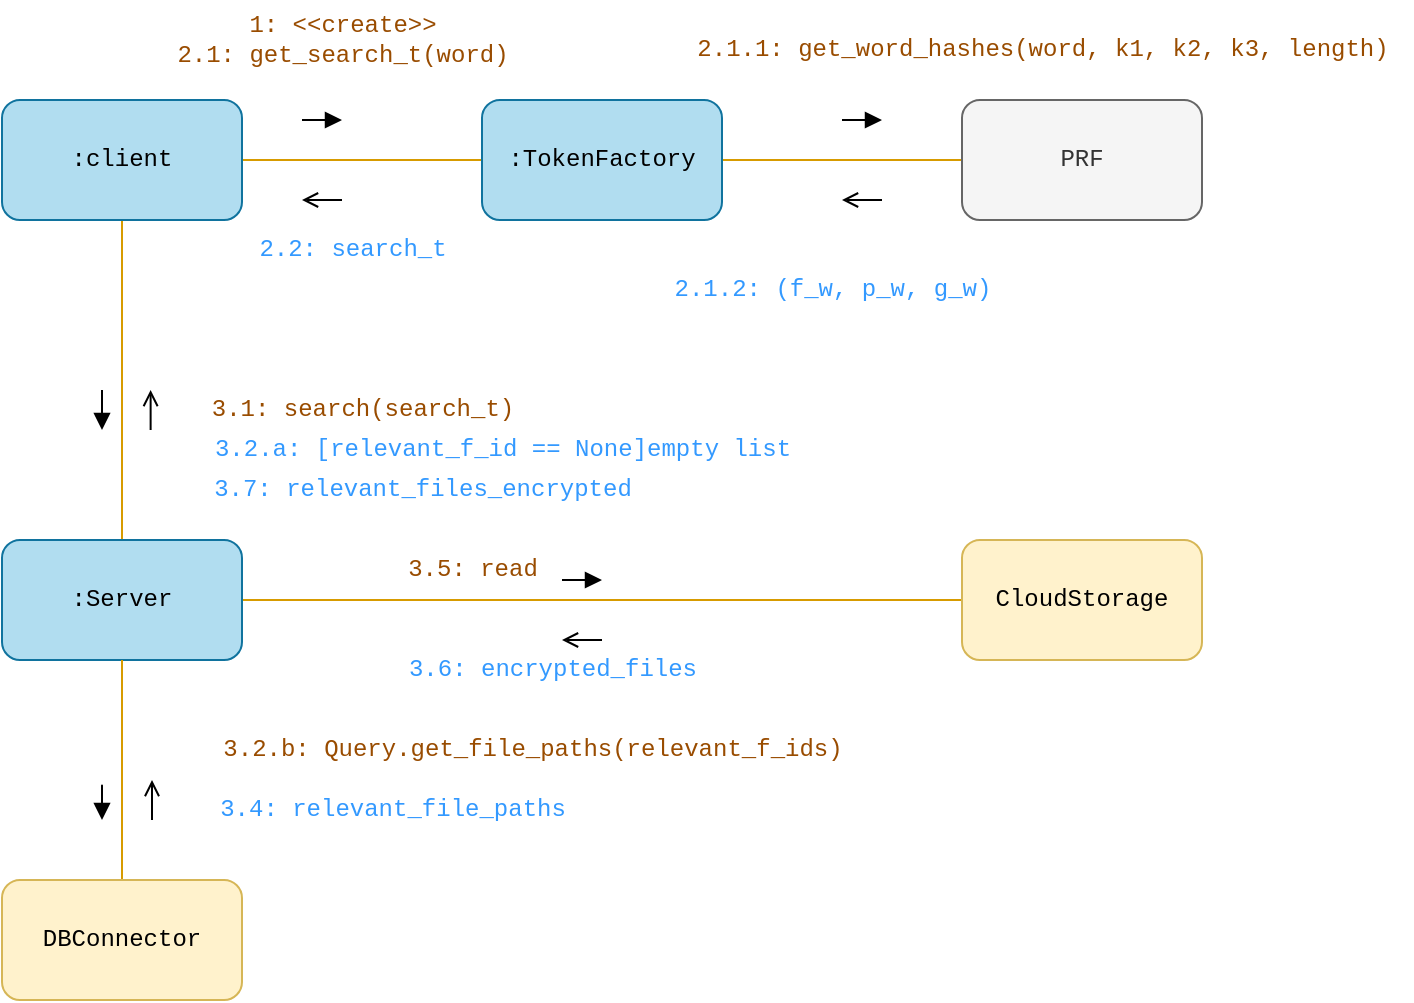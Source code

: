 <mxfile version="21.6.2" type="github" pages="4">
  <diagram id="tqvPq4p63vuGxOKlU2gc" name="search-communication">
    <mxGraphModel dx="1372" dy="958" grid="1" gridSize="10" guides="1" tooltips="1" connect="1" arrows="1" fold="1" page="1" pageScale="1" pageWidth="1200" pageHeight="1600" math="0" shadow="0">
      <root>
        <mxCell id="0" />
        <mxCell id="1" parent="0" />
        <mxCell id="9" value="" style="edgeStyle=none;html=1;endArrow=none;endFill=0;fontFamily=Courier New;fillColor=#ffe6cc;strokeColor=#d79b00;" parent="1" source="7" target="8" edge="1">
          <mxGeometry relative="1" as="geometry" />
        </mxCell>
        <mxCell id="13" value="" style="edgeStyle=none;html=1;endArrow=none;endFill=0;fontFamily=Courier New;fillColor=#ffe6cc;strokeColor=#d79b00;" parent="1" source="7" target="12" edge="1">
          <mxGeometry relative="1" as="geometry" />
        </mxCell>
        <mxCell id="7" value=":client" style="rounded=1;whiteSpace=wrap;html=1;fontFamily=Courier New;fillColor=#b1ddf0;strokeColor=#10739e;" parent="1" vertex="1">
          <mxGeometry x="240" y="340" width="120" height="60" as="geometry" />
        </mxCell>
        <mxCell id="11" value="" style="edgeStyle=none;html=1;endArrow=none;endFill=0;exitX=1;exitY=0.5;exitDx=0;exitDy=0;fontFamily=Courier New;fillColor=#ffe6cc;strokeColor=#d79b00;" parent="1" source="8" target="10" edge="1">
          <mxGeometry relative="1" as="geometry">
            <mxPoint x="640.0" y="370" as="sourcePoint" />
          </mxGeometry>
        </mxCell>
        <mxCell id="8" value=":TokenFactory" style="whiteSpace=wrap;html=1;rounded=1;fontFamily=Courier New;fillColor=#b1ddf0;strokeColor=#10739e;" parent="1" vertex="1">
          <mxGeometry x="480" y="340" width="120" height="60" as="geometry" />
        </mxCell>
        <mxCell id="10" value="PRF" style="whiteSpace=wrap;html=1;rounded=1;fontFamily=Courier New;fillColor=#f5f5f5;strokeColor=#666666;fontColor=#333333;" parent="1" vertex="1">
          <mxGeometry x="720" y="340" width="120" height="60" as="geometry" />
        </mxCell>
        <mxCell id="mNhKC0RYP6zVimNO45jH-27" style="edgeStyle=orthogonalEdgeStyle;rounded=0;orthogonalLoop=1;jettySize=auto;html=1;exitX=1;exitY=0.5;exitDx=0;exitDy=0;entryX=0;entryY=0.5;entryDx=0;entryDy=0;strokeColor=#D79B00;endArrow=none;endFill=0;" edge="1" parent="1" source="12" target="mNhKC0RYP6zVimNO45jH-26">
          <mxGeometry relative="1" as="geometry" />
        </mxCell>
        <mxCell id="12" value=":Server" style="whiteSpace=wrap;html=1;rounded=1;fontFamily=Courier New;fillColor=#b1ddf0;strokeColor=#10739e;" parent="1" vertex="1">
          <mxGeometry x="240" y="560" width="120" height="60" as="geometry" />
        </mxCell>
        <mxCell id="14" value="&lt;font color=&quot;#994c00&quot;&gt;1: &amp;lt;&amp;lt;create&amp;gt;&amp;gt;&lt;br&gt;2.1: get_search_t(word)&lt;/font&gt;" style="text;html=1;align=center;verticalAlign=middle;resizable=0;points=[];autosize=1;strokeColor=none;fillColor=none;fontFamily=Courier New;" parent="1" vertex="1">
          <mxGeometry x="315" y="290" width="190" height="40" as="geometry" />
        </mxCell>
        <mxCell id="16" value="" style="html=1;verticalAlign=bottom;labelBackgroundColor=none;endArrow=block;endFill=1;fontFamily=Courier New;fillColor=#ffe6cc;strokeColor=#000000;" parent="1" edge="1">
          <mxGeometry width="160" relative="1" as="geometry">
            <mxPoint x="390" y="350" as="sourcePoint" />
            <mxPoint x="410" y="350" as="targetPoint" />
          </mxGeometry>
        </mxCell>
        <mxCell id="17" value="" style="html=1;verticalAlign=bottom;labelBackgroundColor=none;endArrow=open;endFill=0;fontFamily=Courier New;fillColor=#ffe6cc;strokeColor=#000000;" parent="1" edge="1">
          <mxGeometry width="160" relative="1" as="geometry">
            <mxPoint x="314.31" y="505" as="sourcePoint" />
            <mxPoint x="314.31" y="485" as="targetPoint" />
            <Array as="points">
              <mxPoint x="314.31" y="505" />
            </Array>
          </mxGeometry>
        </mxCell>
        <mxCell id="18" value="" style="html=1;verticalAlign=bottom;labelBackgroundColor=none;endArrow=block;endFill=1;fontFamily=Courier New;fillColor=#ffe6cc;strokeColor=#000000;" parent="1" edge="1">
          <mxGeometry width="160" relative="1" as="geometry">
            <mxPoint x="660" y="350" as="sourcePoint" />
            <mxPoint x="680" y="350" as="targetPoint" />
            <Array as="points">
              <mxPoint x="670" y="350" />
            </Array>
          </mxGeometry>
        </mxCell>
        <mxCell id="19" value="" style="html=1;verticalAlign=bottom;labelBackgroundColor=none;endArrow=open;endFill=0;fontFamily=Courier New;fillColor=#ffe6cc;strokeColor=#000000;" parent="1" edge="1">
          <mxGeometry width="160" relative="1" as="geometry">
            <mxPoint x="680" y="390" as="sourcePoint" />
            <mxPoint x="660" y="390" as="targetPoint" />
          </mxGeometry>
        </mxCell>
        <mxCell id="20" value="&lt;font color=&quot;#994c00&quot;&gt;2.1.1: get_word_hashes(word, k1, k2, k3, length)&lt;/font&gt;" style="text;html=1;align=center;verticalAlign=middle;resizable=0;points=[];autosize=1;strokeColor=none;fillColor=none;fontFamily=Courier New;" parent="1" vertex="1">
          <mxGeometry x="575" y="300" width="370" height="30" as="geometry" />
        </mxCell>
        <mxCell id="21" value="&lt;font color=&quot;#3399ff&quot;&gt;2.1.2: (f_w, p_w, g_w)&lt;/font&gt;" style="text;html=1;align=center;verticalAlign=middle;resizable=0;points=[];autosize=1;strokeColor=none;fillColor=none;fontFamily=Courier New;" parent="1" vertex="1">
          <mxGeometry x="565" y="420" width="180" height="30" as="geometry" />
        </mxCell>
        <mxCell id="22" value="&lt;font color=&quot;#3399ff&quot;&gt;2.2: search_t&lt;/font&gt;" style="text;html=1;align=center;verticalAlign=middle;resizable=0;points=[];autosize=1;strokeColor=none;fillColor=none;fontFamily=Courier New;" parent="1" vertex="1">
          <mxGeometry x="355" y="400" width="120" height="30" as="geometry" />
        </mxCell>
        <mxCell id="23" value="" style="html=1;verticalAlign=bottom;labelBackgroundColor=none;endArrow=block;endFill=1;fontFamily=Courier New;fillColor=#ffe6cc;strokeColor=#000000;" parent="1" edge="1">
          <mxGeometry width="160" relative="1" as="geometry">
            <mxPoint x="290" y="485" as="sourcePoint" />
            <mxPoint x="290" y="505" as="targetPoint" />
            <Array as="points">
              <mxPoint x="290" y="495" />
            </Array>
          </mxGeometry>
        </mxCell>
        <mxCell id="24" value="&lt;font color=&quot;#3399ff&quot;&gt;3.7: relevant_files_encrypted&lt;/font&gt;" style="text;html=1;align=center;verticalAlign=middle;resizable=0;points=[];autosize=1;strokeColor=none;fillColor=none;fontFamily=Courier New;" parent="1" vertex="1">
          <mxGeometry x="335" y="520" width="230" height="30" as="geometry" />
        </mxCell>
        <mxCell id="25" value="" style="html=1;verticalAlign=bottom;labelBackgroundColor=none;endArrow=open;endFill=0;fontFamily=Courier New;fillColor=#ffe6cc;strokeColor=#000000;" parent="1" edge="1">
          <mxGeometry width="160" relative="1" as="geometry">
            <mxPoint x="410" y="390" as="sourcePoint" />
            <mxPoint x="390" y="390" as="targetPoint" />
          </mxGeometry>
        </mxCell>
        <mxCell id="26" value="&lt;font color=&quot;#994c00&quot;&gt;3.1: search(search_t)&lt;/font&gt;" style="text;html=1;align=center;verticalAlign=middle;resizable=0;points=[];autosize=1;strokeColor=none;fillColor=none;fontFamily=Courier New;" parent="1" vertex="1">
          <mxGeometry x="335" y="480" width="170" height="30" as="geometry" />
        </mxCell>
        <mxCell id="uVOGIo4eJZ9dAdOLjjk2-26" value="" style="edgeStyle=none;html=1;endArrow=none;endFill=0;fillColor=#ffe6cc;strokeColor=#D79B00;exitX=0.5;exitY=1;exitDx=0;exitDy=0;" parent="1" source="12" target="uVOGIo4eJZ9dAdOLjjk2-27" edge="1">
          <mxGeometry relative="1" as="geometry">
            <mxPoint x="170" y="420" as="sourcePoint" />
          </mxGeometry>
        </mxCell>
        <mxCell id="uVOGIo4eJZ9dAdOLjjk2-27" value="DBConnector" style="whiteSpace=wrap;html=1;fontFamily=Courier New;fillColor=#fff2cc;strokeColor=#d6b656;rounded=1;" parent="1" vertex="1">
          <mxGeometry x="240" y="730" width="120" height="60" as="geometry" />
        </mxCell>
        <mxCell id="uVOGIo4eJZ9dAdOLjjk2-29" value="&lt;font color=&quot;#994c00&quot;&gt;3.2.b: Query.get_file_paths(relevant_f_ids)&lt;/font&gt;" style="text;html=1;align=center;verticalAlign=middle;resizable=0;points=[];autosize=1;strokeColor=none;fillColor=none;fontFamily=Courier New;" parent="1" vertex="1">
          <mxGeometry x="340" y="650" width="330" height="30" as="geometry" />
        </mxCell>
        <mxCell id="uVOGIo4eJZ9dAdOLjjk2-30" value="" style="html=1;verticalAlign=bottom;labelBackgroundColor=none;endArrow=block;endFill=1;fontFamily=Courier New;fillColor=#ffe6cc;strokeColor=#000000;" parent="1" edge="1">
          <mxGeometry width="160" relative="1" as="geometry">
            <mxPoint x="290" y="690" as="sourcePoint" />
            <mxPoint x="290" y="700" as="targetPoint" />
            <Array as="points">
              <mxPoint x="290" y="680" />
            </Array>
          </mxGeometry>
        </mxCell>
        <mxCell id="uVOGIo4eJZ9dAdOLjjk2-31" value="" style="html=1;verticalAlign=bottom;labelBackgroundColor=none;endArrow=open;endFill=0;fontFamily=Courier New;fillColor=#ffe6cc;strokeColor=#000000;" parent="1" edge="1">
          <mxGeometry width="160" relative="1" as="geometry">
            <mxPoint x="315.0" y="700" as="sourcePoint" />
            <mxPoint x="315.0" y="680" as="targetPoint" />
            <Array as="points">
              <mxPoint x="315" y="700" />
            </Array>
          </mxGeometry>
        </mxCell>
        <mxCell id="uVOGIo4eJZ9dAdOLjjk2-32" value="&lt;font color=&quot;#3399ff&quot;&gt;3.4:&amp;nbsp;relevant_file_paths&lt;/font&gt;" style="text;html=1;align=center;verticalAlign=middle;resizable=0;points=[];autosize=1;strokeColor=none;fillColor=none;fontFamily=Courier New;" parent="1" vertex="1">
          <mxGeometry x="335" y="680" width="200" height="30" as="geometry" />
        </mxCell>
        <mxCell id="mNhKC0RYP6zVimNO45jH-26" value="CloudStorage" style="whiteSpace=wrap;html=1;fontFamily=Courier New;fillColor=#fff2cc;strokeColor=#d6b656;rounded=1;" vertex="1" parent="1">
          <mxGeometry x="720" y="560" width="120" height="60" as="geometry" />
        </mxCell>
        <mxCell id="mNhKC0RYP6zVimNO45jH-30" value="" style="html=1;verticalAlign=bottom;labelBackgroundColor=none;endArrow=block;endFill=1;fontFamily=Courier New;fillColor=#ffe6cc;strokeColor=#000000;" edge="1" parent="1">
          <mxGeometry width="160" relative="1" as="geometry">
            <mxPoint x="520" y="580" as="sourcePoint" />
            <mxPoint x="540" y="580" as="targetPoint" />
            <Array as="points">
              <mxPoint x="520" y="580" />
            </Array>
          </mxGeometry>
        </mxCell>
        <mxCell id="mNhKC0RYP6zVimNO45jH-31" value="" style="html=1;verticalAlign=bottom;labelBackgroundColor=none;endArrow=open;endFill=0;fontFamily=Courier New;fillColor=#ffe6cc;strokeColor=#000000;" edge="1" parent="1">
          <mxGeometry width="160" relative="1" as="geometry">
            <mxPoint x="540" y="610" as="sourcePoint" />
            <mxPoint x="520" y="610" as="targetPoint" />
            <Array as="points">
              <mxPoint x="540" y="610" />
            </Array>
          </mxGeometry>
        </mxCell>
        <mxCell id="mNhKC0RYP6zVimNO45jH-32" value="&lt;font color=&quot;#994c00&quot;&gt;3.5: read&lt;/font&gt;" style="text;html=1;align=center;verticalAlign=middle;resizable=0;points=[];autosize=1;strokeColor=none;fillColor=none;fontFamily=Courier New;" vertex="1" parent="1">
          <mxGeometry x="430" y="560" width="90" height="30" as="geometry" />
        </mxCell>
        <mxCell id="mNhKC0RYP6zVimNO45jH-33" value="&lt;font color=&quot;#3399ff&quot;&gt;3.6: encrypted_files&lt;/font&gt;" style="text;html=1;align=center;verticalAlign=middle;resizable=0;points=[];autosize=1;strokeColor=none;fillColor=none;fontFamily=Courier New;" vertex="1" parent="1">
          <mxGeometry x="430" y="610" width="170" height="30" as="geometry" />
        </mxCell>
        <mxCell id="mNhKC0RYP6zVimNO45jH-34" value="&lt;font color=&quot;#3399ff&quot;&gt;3.2.a: [relevant_f_id == None]empty list&lt;/font&gt;" style="text;html=1;align=center;verticalAlign=middle;resizable=0;points=[];autosize=1;strokeColor=none;fillColor=none;fontFamily=Courier New;" vertex="1" parent="1">
          <mxGeometry x="335" y="500" width="310" height="30" as="geometry" />
        </mxCell>
      </root>
    </mxGraphModel>
  </diagram>
  <diagram name="add-communication" id="-PIAMeH4I1Lmi4nxPiK4">
    <mxGraphModel dx="2302" dy="857" grid="1" gridSize="10" guides="1" tooltips="1" connect="1" arrows="1" fold="1" page="1" pageScale="1" pageWidth="1200" pageHeight="1600" math="0" shadow="0">
      <root>
        <mxCell id="H9XcF851H1F8ugphZj2k-0" />
        <mxCell id="H9XcF851H1F8ugphZj2k-1" parent="H9XcF851H1F8ugphZj2k-0" />
        <mxCell id="H9XcF851H1F8ugphZj2k-2" value="" style="edgeStyle=none;html=1;endArrow=none;endFill=0;fontFamily=Courier New;fillColor=#ffe6cc;strokeColor=#d79b00;fontStyle=1" parent="H9XcF851H1F8ugphZj2k-1" source="H9XcF851H1F8ugphZj2k-4" target="H9XcF851H1F8ugphZj2k-6" edge="1">
          <mxGeometry relative="1" as="geometry" />
        </mxCell>
        <mxCell id="H9XcF851H1F8ugphZj2k-3" value="" style="edgeStyle=none;html=1;endArrow=none;endFill=0;fontFamily=Courier New;fillColor=#ffe6cc;strokeColor=#d79b00;fontStyle=1" parent="H9XcF851H1F8ugphZj2k-1" source="H9XcF851H1F8ugphZj2k-4" target="H9XcF851H1F8ugphZj2k-8" edge="1">
          <mxGeometry relative="1" as="geometry" />
        </mxCell>
        <mxCell id="H9XcF851H1F8ugphZj2k-4" value=":client" style="rounded=1;whiteSpace=wrap;html=1;fontFamily=Courier New;fillColor=#b1ddf0;strokeColor=#10739e;fontStyle=1" parent="H9XcF851H1F8ugphZj2k-1" vertex="1">
          <mxGeometry x="110" y="170" width="120" height="60" as="geometry" />
        </mxCell>
        <mxCell id="H9XcF851H1F8ugphZj2k-5" value="" style="edgeStyle=none;html=1;endArrow=none;endFill=0;exitX=1;exitY=0.5;exitDx=0;exitDy=0;fontFamily=Courier New;fillColor=#ffe6cc;strokeColor=#d79b00;fontStyle=1" parent="H9XcF851H1F8ugphZj2k-1" source="H9XcF851H1F8ugphZj2k-6" target="H9XcF851H1F8ugphZj2k-7" edge="1">
          <mxGeometry relative="1" as="geometry">
            <mxPoint x="570.0" y="200" as="sourcePoint" />
          </mxGeometry>
        </mxCell>
        <mxCell id="pCRK-X4zAm-0DpOItlWn-0" value="" style="edgeStyle=none;html=1;endArrow=none;endFill=0;fillColor=#ffe6cc;strokeColor=#d79b00;entryX=0.578;entryY=0.006;entryDx=0;entryDy=0;entryPerimeter=0;exitX=0.659;exitY=1.048;exitDx=0;exitDy=0;exitPerimeter=0;fontStyle=1;fontFamily=Courier New;" parent="H9XcF851H1F8ugphZj2k-1" source="H9XcF851H1F8ugphZj2k-6" target="pCRK-X4zAm-0DpOItlWn-1" edge="1">
          <mxGeometry relative="1" as="geometry">
            <mxPoint x="470" y="470" as="targetPoint" />
            <mxPoint x="479" y="240" as="sourcePoint" />
          </mxGeometry>
        </mxCell>
        <mxCell id="AZFJMTrBhNZ0UjOGU8Mc-2" style="edgeStyle=orthogonalEdgeStyle;rounded=0;orthogonalLoop=1;jettySize=auto;html=1;exitX=0.75;exitY=1;exitDx=0;exitDy=0;entryX=0;entryY=0.5;entryDx=0;entryDy=0;strokeColor=#D79B00;endArrow=none;endFill=0;fontStyle=1;fontFamily=Courier New;" edge="1" parent="H9XcF851H1F8ugphZj2k-1" source="H9XcF851H1F8ugphZj2k-6" target="kB-5a1hZnnBbwYF6Fy_T-3">
          <mxGeometry relative="1" as="geometry" />
        </mxCell>
        <mxCell id="H9XcF851H1F8ugphZj2k-6" value=":TokenFactory" style="whiteSpace=wrap;html=1;rounded=1;fontFamily=Courier New;fillColor=#b1ddf0;strokeColor=#10739e;fontStyle=1" parent="H9XcF851H1F8ugphZj2k-1" vertex="1">
          <mxGeometry x="400" y="170" width="120" height="60" as="geometry" />
        </mxCell>
        <mxCell id="H9XcF851H1F8ugphZj2k-7" value="PRF" style="whiteSpace=wrap;html=1;rounded=1;fontFamily=Courier New;fillColor=#f5f5f5;strokeColor=#666666;fontColor=#333333;fontStyle=1" parent="H9XcF851H1F8ugphZj2k-1" vertex="1">
          <mxGeometry x="760" y="170" width="120" height="60" as="geometry" />
        </mxCell>
        <mxCell id="dQSLY3ApJIn-qsNluF-r-29" value="" style="edgeStyle=none;html=1;endArrow=none;endFill=0;fillColor=#ffe6cc;strokeColor=#d79b00;fontStyle=1;fontFamily=Courier New;" parent="H9XcF851H1F8ugphZj2k-1" source="H9XcF851H1F8ugphZj2k-8" target="dQSLY3ApJIn-qsNluF-r-28" edge="1">
          <mxGeometry relative="1" as="geometry" />
        </mxCell>
        <mxCell id="hJ41-RpS-WTXEpGAyWOh-1" style="edgeStyle=orthogonalEdgeStyle;rounded=0;orthogonalLoop=1;jettySize=auto;html=1;exitX=0;exitY=0.5;exitDx=0;exitDy=0;entryX=1;entryY=0.5;entryDx=0;entryDy=0;strokeColor=#D79B00;endArrow=none;endFill=0;fontStyle=1;fontFamily=Courier New;" edge="1" parent="H9XcF851H1F8ugphZj2k-1" source="H9XcF851H1F8ugphZj2k-8" target="hJ41-RpS-WTXEpGAyWOh-0">
          <mxGeometry relative="1" as="geometry" />
        </mxCell>
        <mxCell id="H9XcF851H1F8ugphZj2k-8" value=":Server" style="whiteSpace=wrap;html=1;rounded=1;fontFamily=Courier New;fillColor=#b1ddf0;strokeColor=#10739e;fontStyle=1" parent="H9XcF851H1F8ugphZj2k-1" vertex="1">
          <mxGeometry x="-90" y="167.5" width="120" height="60" as="geometry" />
        </mxCell>
        <mxCell id="H9XcF851H1F8ugphZj2k-9" value="&lt;font color=&quot;#994c00&quot;&gt;1: &amp;lt;&amp;lt;create&amp;gt;&amp;gt;&lt;br&gt;2: get_add_t(f_id, file_path, encoded_path)&lt;/font&gt;" style="text;html=1;align=center;verticalAlign=middle;resizable=0;points=[];autosize=1;strokeColor=none;fillColor=none;fontFamily=Courier New;fontStyle=1" parent="H9XcF851H1F8ugphZj2k-1" vertex="1">
          <mxGeometry x="150" y="100" width="330" height="40" as="geometry" />
        </mxCell>
        <mxCell id="H9XcF851H1F8ugphZj2k-10" value="" style="html=1;verticalAlign=bottom;labelBackgroundColor=none;endArrow=block;endFill=1;fontFamily=Courier New;fillColor=#ffe6cc;strokeColor=#000000;fontStyle=1" parent="H9XcF851H1F8ugphZj2k-1" edge="1">
          <mxGeometry width="160" relative="1" as="geometry">
            <mxPoint x="320" y="190" as="sourcePoint" />
            <mxPoint x="340" y="190" as="targetPoint" />
          </mxGeometry>
        </mxCell>
        <mxCell id="H9XcF851H1F8ugphZj2k-12" value="" style="html=1;verticalAlign=bottom;labelBackgroundColor=none;endArrow=block;endFill=1;fontFamily=Courier New;fillColor=#ffe6cc;strokeColor=#000000;fontStyle=1" parent="H9XcF851H1F8ugphZj2k-1" edge="1">
          <mxGeometry width="160" relative="1" as="geometry">
            <mxPoint x="590" y="190" as="sourcePoint" />
            <mxPoint x="610" y="190" as="targetPoint" />
            <Array as="points">
              <mxPoint x="600" y="190" />
            </Array>
          </mxGeometry>
        </mxCell>
        <mxCell id="H9XcF851H1F8ugphZj2k-13" value="" style="html=1;verticalAlign=bottom;labelBackgroundColor=none;endArrow=open;endFill=0;fontFamily=Courier New;fillColor=#ffe6cc;strokeColor=#000000;fontStyle=1" parent="H9XcF851H1F8ugphZj2k-1" edge="1">
          <mxGeometry width="160" relative="1" as="geometry">
            <mxPoint x="610" y="210" as="sourcePoint" />
            <mxPoint x="590" y="210" as="targetPoint" />
          </mxGeometry>
        </mxCell>
        <mxCell id="H9XcF851H1F8ugphZj2k-14" value="&lt;font color=&quot;#994c00&quot;&gt;2.3.1: *[i : 1...f&lt;span style=&quot;font-size: 10px;&quot;&gt;&lt;sup&gt;_&lt;/sup&gt;&lt;/span&gt;] get_w_hashes(t&lt;sub&gt;i&lt;/sub&gt;, k1, k2, k3, length)&lt;/font&gt;" style="text;html=1;align=center;verticalAlign=middle;resizable=0;points=[];autosize=1;strokeColor=none;fillColor=none;fontFamily=Courier New;fontStyle=1" parent="H9XcF851H1F8ugphZj2k-1" vertex="1">
          <mxGeometry x="575" y="120" width="430" height="30" as="geometry" />
        </mxCell>
        <mxCell id="H9XcF851H1F8ugphZj2k-15" value="&lt;font color=&quot;#3399ff&quot;&gt;2.3.2: (f_t, p_t, g_t)&lt;/font&gt;" style="text;html=1;align=center;verticalAlign=middle;resizable=0;points=[];autosize=1;strokeColor=none;fillColor=none;fontFamily=Courier New;fontStyle=1" parent="H9XcF851H1F8ugphZj2k-1" vertex="1">
          <mxGeometry x="565" y="240" width="180" height="30" as="geometry" />
        </mxCell>
        <mxCell id="H9XcF851H1F8ugphZj2k-16" value="&lt;font color=&quot;#3399ff&quot;&gt;3: add_t&lt;/font&gt;" style="text;html=1;align=center;verticalAlign=middle;resizable=0;points=[];autosize=1;strokeColor=none;fillColor=none;fontFamily=Courier New;fontStyle=1" parent="H9XcF851H1F8ugphZj2k-1" vertex="1">
          <mxGeometry x="245" y="230" width="80" height="30" as="geometry" />
        </mxCell>
        <mxCell id="H9XcF851H1F8ugphZj2k-19" value="" style="html=1;verticalAlign=bottom;labelBackgroundColor=none;endArrow=open;endFill=0;fontFamily=Courier New;fillColor=#ffe6cc;strokeColor=#000000;fontStyle=1" parent="H9XcF851H1F8ugphZj2k-1" edge="1">
          <mxGeometry width="160" relative="1" as="geometry">
            <mxPoint x="340" y="210" as="sourcePoint" />
            <mxPoint x="320" y="210" as="targetPoint" />
          </mxGeometry>
        </mxCell>
        <mxCell id="H9XcF851H1F8ugphZj2k-20" value="&lt;font color=&quot;#994c00&quot;&gt;4: add(add_t)&lt;/font&gt;" style="text;html=1;align=center;verticalAlign=middle;resizable=0;points=[];autosize=1;strokeColor=none;fillColor=none;fontFamily=Courier New;fontStyle=1" parent="H9XcF851H1F8ugphZj2k-1" vertex="1">
          <mxGeometry x="20" y="140" width="120" height="30" as="geometry" />
        </mxCell>
        <mxCell id="MN7aMNWnC-OGgZBPJ9DJ-1" value="" style="edgeStyle=none;html=1;endArrow=none;endFill=0;fillColor=#ffe6cc;strokeColor=#d79b00;exitX=0.403;exitY=1.035;exitDx=0;exitDy=0;exitPerimeter=0;fontStyle=1;fontFamily=Courier New;" parent="H9XcF851H1F8ugphZj2k-1" source="pCRK-X4zAm-0DpOItlWn-1" target="MN7aMNWnC-OGgZBPJ9DJ-0" edge="1">
          <mxGeometry relative="1" as="geometry">
            <mxPoint x="460" y="690" as="sourcePoint" />
          </mxGeometry>
        </mxCell>
        <mxCell id="dQSLY3ApJIn-qsNluF-r-10" value="" style="edgeStyle=none;html=1;endArrow=none;endFill=0;fillColor=#ffe6cc;strokeColor=#d79b00;fontStyle=1;fontFamily=Courier New;" parent="H9XcF851H1F8ugphZj2k-1" source="pCRK-X4zAm-0DpOItlWn-1" target="dQSLY3ApJIn-qsNluF-r-9" edge="1">
          <mxGeometry relative="1" as="geometry" />
        </mxCell>
        <mxCell id="pCRK-X4zAm-0DpOItlWn-1" value=":SKE" style="rounded=1;whiteSpace=wrap;html=1;fillColor=#b1ddf0;strokeColor=#10739e;fontStyle=1;fontFamily=Courier New;" parent="H9XcF851H1F8ugphZj2k-1" vertex="1">
          <mxGeometry x="410" y="410" width="120" height="60" as="geometry" />
        </mxCell>
        <mxCell id="kB-5a1hZnnBbwYF6Fy_T-0" value="&lt;font color=&quot;#994c00&quot;&gt;2.2.1: get_file_hashes(file, k1, k2, k3, length)&lt;/font&gt;" style="text;html=1;align=center;verticalAlign=middle;resizable=0;points=[];autosize=1;strokeColor=none;fillColor=none;fontFamily=Courier New;fontStyle=1" parent="H9XcF851H1F8ugphZj2k-1" vertex="1">
          <mxGeometry x="560" y="100" width="370" height="30" as="geometry" />
        </mxCell>
        <mxCell id="kB-5a1hZnnBbwYF6Fy_T-1" value="&lt;font color=&quot;#3399ff&quot;&gt;2.2.6: (f_f, p_f, g_f)&lt;/font&gt;" style="text;html=1;align=center;verticalAlign=middle;resizable=0;points=[];autosize=1;strokeColor=none;fillColor=none;fontFamily=Courier New;fontStyle=1" parent="H9XcF851H1F8ugphZj2k-1" vertex="1">
          <mxGeometry x="565" y="220" width="180" height="30" as="geometry" />
        </mxCell>
        <mxCell id="kB-5a1hZnnBbwYF6Fy_T-3" value="RandOracles" style="whiteSpace=wrap;html=1;fontFamily=Courier New;fillColor=#f5f5f5;strokeColor=#666666;rounded=1;fontColor=#333333;fontStyle=1" parent="H9XcF851H1F8ugphZj2k-1" vertex="1">
          <mxGeometry x="755" y="330" width="120" height="60" as="geometry" />
        </mxCell>
        <mxCell id="kB-5a1hZnnBbwYF6Fy_T-5" value="" style="html=1;verticalAlign=bottom;labelBackgroundColor=none;endArrow=block;endFill=1;fontFamily=Courier New;fillColor=#ffe6cc;strokeColor=#000000;fontStyle=1" parent="H9XcF851H1F8ugphZj2k-1" edge="1">
          <mxGeometry width="160" relative="1" as="geometry">
            <mxPoint x="469.91" y="307.5" as="sourcePoint" />
            <mxPoint x="469.57" y="327.5" as="targetPoint" />
            <Array as="points">
              <mxPoint x="469.57" y="317.5" />
            </Array>
          </mxGeometry>
        </mxCell>
        <mxCell id="kB-5a1hZnnBbwYF6Fy_T-6" value="" style="html=1;verticalAlign=bottom;labelBackgroundColor=none;endArrow=open;endFill=0;fontFamily=Courier New;fillColor=#ffe6cc;strokeColor=#000000;fontStyle=1" parent="H9XcF851H1F8ugphZj2k-1" edge="1">
          <mxGeometry width="160" relative="1" as="geometry">
            <mxPoint x="540" y="370" as="sourcePoint" />
            <mxPoint x="520" y="370" as="targetPoint" />
          </mxGeometry>
        </mxCell>
        <mxCell id="kB-5a1hZnnBbwYF6Fy_T-8" value="&lt;font color=&quot;#994c00&quot;&gt;2.4.1: get_h1_val&lt;/font&gt;" style="text;html=1;align=center;verticalAlign=middle;resizable=0;points=[];autosize=1;strokeColor=none;fillColor=none;fontFamily=Courier New;fontStyle=1" parent="H9XcF851H1F8ugphZj2k-1" vertex="1">
          <mxGeometry x="560" y="310" width="150" height="30" as="geometry" />
        </mxCell>
        <mxCell id="kB-5a1hZnnBbwYF6Fy_T-9" value="&lt;font color=&quot;#3399ff&quot;&gt;2.4.2: h1_val&lt;/font&gt;" style="text;html=1;align=center;verticalAlign=middle;resizable=0;points=[];autosize=1;strokeColor=none;fillColor=none;fontFamily=Courier New;fontStyle=1" parent="H9XcF851H1F8ugphZj2k-1" vertex="1">
          <mxGeometry x="560" y="357.5" width="120" height="30" as="geometry" />
        </mxCell>
        <mxCell id="kB-5a1hZnnBbwYF6Fy_T-10" value="&lt;font color=&quot;#994c00&quot;&gt;2.5.1: get_h2_val&lt;/font&gt;" style="text;html=1;align=center;verticalAlign=middle;resizable=0;points=[];autosize=1;strokeColor=none;fillColor=none;fontFamily=Courier New;fontStyle=1" parent="H9XcF851H1F8ugphZj2k-1" vertex="1">
          <mxGeometry x="560" y="327.5" width="150" height="30" as="geometry" />
        </mxCell>
        <mxCell id="kB-5a1hZnnBbwYF6Fy_T-11" value="&lt;font color=&quot;#3399ff&quot;&gt;2.5.2: h2_val&lt;/font&gt;" style="text;html=1;align=center;verticalAlign=middle;resizable=0;points=[];autosize=1;strokeColor=none;fillColor=none;fontFamily=Courier New;fontStyle=1" parent="H9XcF851H1F8ugphZj2k-1" vertex="1">
          <mxGeometry x="560" y="377.5" width="120" height="30" as="geometry" />
        </mxCell>
        <mxCell id="kB-5a1hZnnBbwYF6Fy_T-13" value="&lt;font color=&quot;#994c00&quot;&gt;2.6: &amp;lt;&amp;lt;create&amp;gt;&amp;gt;&lt;br&gt;2.7.1: enc_file(in_file, out_file)&lt;br&gt;&lt;/font&gt;" style="text;html=1;align=center;verticalAlign=middle;resizable=0;points=[];autosize=1;strokeColor=none;fillColor=none;fontFamily=Courier New;fontStyle=1" parent="H9XcF851H1F8ugphZj2k-1" vertex="1">
          <mxGeometry x="210" y="275" width="270" height="40" as="geometry" />
        </mxCell>
        <mxCell id="kB-5a1hZnnBbwYF6Fy_T-14" value="" style="html=1;verticalAlign=bottom;labelBackgroundColor=none;endArrow=block;endFill=1;fontFamily=Courier New;fillColor=#ffe6cc;strokeColor=#000000;fontStyle=1" parent="H9XcF851H1F8ugphZj2k-1" edge="1">
          <mxGeometry width="160" relative="1" as="geometry">
            <mxPoint x="520.0" y="342.07" as="sourcePoint" />
            <mxPoint x="540.0" y="342.07" as="targetPoint" />
            <Array as="points">
              <mxPoint x="530" y="342.07" />
            </Array>
          </mxGeometry>
        </mxCell>
        <mxCell id="MN7aMNWnC-OGgZBPJ9DJ-0" value="Local File System" style="whiteSpace=wrap;html=1;fillColor=#fff2cc;strokeColor=#d6b656;rounded=1;fontStyle=1;fontFamily=Courier New;" parent="H9XcF851H1F8ugphZj2k-1" vertex="1">
          <mxGeometry x="400" y="620" width="120" height="60" as="geometry" />
        </mxCell>
        <mxCell id="MN7aMNWnC-OGgZBPJ9DJ-2" value="" style="html=1;verticalAlign=bottom;labelBackgroundColor=none;endArrow=block;endFill=1;fontFamily=Courier New;fillColor=#ffe6cc;strokeColor=#000000;fontStyle=1" parent="H9XcF851H1F8ugphZj2k-1" edge="1">
          <mxGeometry width="160" relative="1" as="geometry">
            <mxPoint x="450" y="540" as="sourcePoint" />
            <mxPoint x="450" y="560" as="targetPoint" />
            <Array as="points">
              <mxPoint x="450" y="550" />
            </Array>
          </mxGeometry>
        </mxCell>
        <mxCell id="MN7aMNWnC-OGgZBPJ9DJ-3" value="" style="html=1;verticalAlign=bottom;labelBackgroundColor=none;endArrow=open;endFill=0;fontFamily=Courier New;fillColor=#ffe6cc;strokeColor=#000000;fontStyle=1" parent="H9XcF851H1F8ugphZj2k-1" edge="1">
          <mxGeometry width="160" relative="1" as="geometry">
            <mxPoint x="510" y="560" as="sourcePoint" />
            <mxPoint x="510.0" y="540" as="targetPoint" />
            <Array as="points" />
          </mxGeometry>
        </mxCell>
        <mxCell id="MN7aMNWnC-OGgZBPJ9DJ-4" value="&lt;font color=&quot;#994c00&quot;&gt;2.7.9: write(enc_chunk)&lt;br&gt;&lt;/font&gt;" style="text;html=1;align=center;verticalAlign=middle;resizable=0;points=[];autosize=1;strokeColor=none;fillColor=none;fontFamily=Courier New;fontStyle=1" parent="H9XcF851H1F8ugphZj2k-1" vertex="1">
          <mxGeometry x="260" y="540" width="190" height="30" as="geometry" />
        </mxCell>
        <mxCell id="MN7aMNWnC-OGgZBPJ9DJ-5" value="FileTools" style="whiteSpace=wrap;html=1;fillColor=#f5f5f5;strokeColor=#666666;rounded=1;fontColor=#333333;fontStyle=1;fontFamily=Courier New;" parent="H9XcF851H1F8ugphZj2k-1" vertex="1">
          <mxGeometry x="755" y="620" width="125" height="60" as="geometry" />
        </mxCell>
        <mxCell id="MN7aMNWnC-OGgZBPJ9DJ-6" value="" style="edgeStyle=none;html=1;endArrow=none;endFill=0;fillColor=#ffe6cc;strokeColor=#d79b00;exitX=0.75;exitY=1;exitDx=0;exitDy=0;entryX=0.25;entryY=0;entryDx=0;entryDy=0;fontStyle=1;fontFamily=Courier New;" parent="H9XcF851H1F8ugphZj2k-1" source="pCRK-X4zAm-0DpOItlWn-1" target="MN7aMNWnC-OGgZBPJ9DJ-5" edge="1">
          <mxGeometry relative="1" as="geometry">
            <mxPoint x="502.5" y="460" as="sourcePoint" />
            <mxPoint x="770" y="700" as="targetPoint" />
            <Array as="points">
              <mxPoint x="500" y="580" />
              <mxPoint x="785" y="580" />
            </Array>
          </mxGeometry>
        </mxCell>
        <mxCell id="MN7aMNWnC-OGgZBPJ9DJ-8" value="" style="html=1;verticalAlign=bottom;labelBackgroundColor=none;endArrow=block;endFill=1;fontFamily=Courier New;fillColor=#ffe6cc;strokeColor=#000000;fontStyle=1" parent="H9XcF851H1F8ugphZj2k-1" edge="1">
          <mxGeometry width="160" relative="1" as="geometry">
            <mxPoint x="490" y="540" as="sourcePoint" />
            <mxPoint x="490" y="560" as="targetPoint" />
            <Array as="points">
              <mxPoint x="490" y="550" />
            </Array>
          </mxGeometry>
        </mxCell>
        <mxCell id="dQSLY3ApJIn-qsNluF-r-0" value="&lt;font color=&quot;#994c00&quot;&gt;2.7.2: *[] chunk_reader()&lt;br&gt;&lt;/font&gt;" style="text;html=1;align=center;verticalAlign=middle;resizable=0;points=[];autosize=1;strokeColor=none;fillColor=none;fontFamily=Courier New;fontStyle=1" parent="H9XcF851H1F8ugphZj2k-1" vertex="1">
          <mxGeometry x="565" y="550" width="200" height="30" as="geometry" />
        </mxCell>
        <mxCell id="dQSLY3ApJIn-qsNluF-r-1" value="&lt;font color=&quot;#3399ff&quot;&gt;2.7.5: plain_chunk&lt;/font&gt;" style="text;html=1;align=center;verticalAlign=middle;resizable=0;points=[];autosize=1;strokeColor=none;fillColor=none;fontFamily=Courier New;fontStyle=1" parent="H9XcF851H1F8ugphZj2k-1" vertex="1">
          <mxGeometry x="575" y="580" width="150" height="30" as="geometry" />
        </mxCell>
        <mxCell id="dQSLY3ApJIn-qsNluF-r-3" value="" style="edgeStyle=none;orthogonalLoop=1;jettySize=auto;html=1;endArrow=none;endFill=0;exitX=1;exitY=0.5;exitDx=0;exitDy=0;fillColor=#ffe6cc;strokeColor=#d79b00;entryX=0;entryY=0.5;entryDx=0;entryDy=0;fontStyle=1;fontFamily=Courier New;" parent="H9XcF851H1F8ugphZj2k-1" source="MN7aMNWnC-OGgZBPJ9DJ-0" target="MN7aMNWnC-OGgZBPJ9DJ-5" edge="1">
          <mxGeometry width="100" relative="1" as="geometry">
            <mxPoint x="530" y="649.58" as="sourcePoint" />
            <mxPoint x="800" y="650" as="targetPoint" />
            <Array as="points" />
          </mxGeometry>
        </mxCell>
        <mxCell id="dQSLY3ApJIn-qsNluF-r-4" value="" style="html=1;verticalAlign=bottom;labelBackgroundColor=none;endArrow=block;endFill=1;fontFamily=Courier New;fillColor=#ffe6cc;strokeColor=#000000;fontStyle=1" parent="H9XcF851H1F8ugphZj2k-1" edge="1">
          <mxGeometry width="160" relative="1" as="geometry">
            <mxPoint x="650" y="639.17" as="sourcePoint" />
            <mxPoint x="630" y="639.17" as="targetPoint" />
            <Array as="points" />
          </mxGeometry>
        </mxCell>
        <mxCell id="dQSLY3ApJIn-qsNluF-r-5" value="" style="html=1;verticalAlign=bottom;labelBackgroundColor=none;endArrow=open;endFill=0;fontFamily=Courier New;fillColor=#ffe6cc;strokeColor=#000000;fontStyle=1" parent="H9XcF851H1F8ugphZj2k-1" edge="1">
          <mxGeometry width="160" relative="1" as="geometry">
            <mxPoint x="630.0" y="660" as="sourcePoint" />
            <mxPoint x="650" y="660" as="targetPoint" />
            <Array as="points" />
          </mxGeometry>
        </mxCell>
        <mxCell id="dQSLY3ApJIn-qsNluF-r-6" value="&lt;font color=&quot;#994c00&quot;&gt;2.7.3: read()&lt;br&gt;&lt;/font&gt;" style="text;html=1;align=center;verticalAlign=middle;resizable=0;points=[];autosize=1;strokeColor=none;fillColor=none;fontFamily=Courier New;fontStyle=1" parent="H9XcF851H1F8ugphZj2k-1" vertex="1">
          <mxGeometry x="645" y="620" width="120" height="30" as="geometry" />
        </mxCell>
        <mxCell id="dQSLY3ApJIn-qsNluF-r-7" value="&lt;font color=&quot;#3399ff&quot;&gt;2.7.4: text&lt;/font&gt;" style="text;html=1;align=center;verticalAlign=middle;resizable=0;points=[];autosize=1;strokeColor=none;fillColor=none;fontFamily=Courier New;fontStyle=1" parent="H9XcF851H1F8ugphZj2k-1" vertex="1">
          <mxGeometry x="650" y="650" width="100" height="30" as="geometry" />
        </mxCell>
        <mxCell id="dQSLY3ApJIn-qsNluF-r-9" value=":Fernet" style="whiteSpace=wrap;html=1;fillColor=#b1ddf0;strokeColor=#10739e;rounded=1;fontStyle=1;fontFamily=Courier New;" parent="H9XcF851H1F8ugphZj2k-1" vertex="1">
          <mxGeometry x="755" y="410" width="120" height="60" as="geometry" />
        </mxCell>
        <mxCell id="dQSLY3ApJIn-qsNluF-r-12" value="&lt;font color=&quot;#994c00&quot;&gt;2.7.6: &amp;lt;&amp;lt;create&amp;gt;&amp;gt;&lt;br&gt;&lt;/font&gt;" style="text;html=1;align=center;verticalAlign=middle;resizable=0;points=[];autosize=1;strokeColor=none;fillColor=none;fontFamily=Courier New;fontStyle=1" parent="H9XcF851H1F8ugphZj2k-1" vertex="1">
          <mxGeometry x="555" y="410" width="150" height="30" as="geometry" />
        </mxCell>
        <mxCell id="dQSLY3ApJIn-qsNluF-r-13" value="&lt;font color=&quot;#994c00&quot;&gt;2.7.7: encode(plain_chunk)&lt;br&gt;&lt;/font&gt;" style="text;html=1;align=center;verticalAlign=middle;resizable=0;points=[];autosize=1;strokeColor=none;fillColor=none;fontFamily=Courier New;fontStyle=1" parent="H9XcF851H1F8ugphZj2k-1" vertex="1">
          <mxGeometry x="555" y="447.5" width="210" height="30" as="geometry" />
        </mxCell>
        <mxCell id="dQSLY3ApJIn-qsNluF-r-15" value="&lt;font color=&quot;#994c00&quot;&gt;2.7.8: enc_chunk&lt;br&gt;&lt;/font&gt;" style="text;html=1;align=center;verticalAlign=middle;resizable=0;points=[];autosize=1;strokeColor=none;fillColor=none;fontFamily=Courier New;fontStyle=1" parent="H9XcF851H1F8ugphZj2k-1" vertex="1">
          <mxGeometry x="555" y="470" width="140" height="30" as="geometry" />
        </mxCell>
        <mxCell id="dQSLY3ApJIn-qsNluF-r-20" value="" style="edgeStyle=none;orthogonalLoop=1;jettySize=auto;html=1;endArrow=none;endFill=0;exitX=1;exitY=0.5;exitDx=0;exitDy=0;fillColor=#ffe6cc;strokeColor=#d79b00;entryX=1;entryY=0.5;entryDx=0;entryDy=0;fontStyle=1;fontFamily=Courier New;" parent="H9XcF851H1F8ugphZj2k-1" source="H9XcF851H1F8ugphZj2k-7" edge="1" target="MN7aMNWnC-OGgZBPJ9DJ-5">
          <mxGeometry width="100" relative="1" as="geometry">
            <mxPoint x="885" y="200" as="sourcePoint" />
            <mxPoint x="885" y="650" as="targetPoint" />
            <Array as="points">
              <mxPoint x="975" y="200" />
              <mxPoint x="975" y="650" />
            </Array>
          </mxGeometry>
        </mxCell>
        <mxCell id="dQSLY3ApJIn-qsNluF-r-23" value="" style="html=1;verticalAlign=bottom;labelBackgroundColor=none;endArrow=open;endFill=0;fontFamily=Courier New;fillColor=#ffe6cc;strokeColor=#000000;fontStyle=1" parent="H9XcF851H1F8ugphZj2k-1" edge="1">
          <mxGeometry width="160" relative="1" as="geometry">
            <mxPoint x="560" y="447.5" as="sourcePoint" />
            <mxPoint x="540.33" y="447.5" as="targetPoint" />
            <Array as="points" />
          </mxGeometry>
        </mxCell>
        <mxCell id="dQSLY3ApJIn-qsNluF-r-24" value="&lt;font color=&quot;#994c00&quot;&gt;2.2.2: *[] chunk_reader()&lt;br&gt;&lt;/font&gt;" style="text;html=1;align=center;verticalAlign=middle;resizable=0;points=[];autosize=1;strokeColor=none;fillColor=none;fontFamily=Courier New;fontStyle=1" parent="H9XcF851H1F8ugphZj2k-1" vertex="1">
          <mxGeometry x="780" y="237.5" width="200" height="30" as="geometry" />
        </mxCell>
        <mxCell id="dQSLY3ApJIn-qsNluF-r-25" value="&lt;font color=&quot;#3399ff&quot;&gt;2.2.5: plain_chunk&lt;/font&gt;" style="text;html=1;align=center;verticalAlign=middle;resizable=0;points=[];autosize=1;strokeColor=none;fillColor=none;fontFamily=Courier New;fontStyle=1" parent="H9XcF851H1F8ugphZj2k-1" vertex="1">
          <mxGeometry x="780" y="257.5" width="150" height="30" as="geometry" />
        </mxCell>
        <mxCell id="dQSLY3ApJIn-qsNluF-r-28" value="CloudStorage" style="whiteSpace=wrap;html=1;fontFamily=Courier New;fillColor=#fff2cc;strokeColor=#d6b656;rounded=1;fontStyle=1" parent="H9XcF851H1F8ugphZj2k-1" vertex="1">
          <mxGeometry x="-90" y="307.5" width="120" height="60" as="geometry" />
        </mxCell>
        <mxCell id="dQSLY3ApJIn-qsNluF-r-30" value="" style="html=1;verticalAlign=bottom;labelBackgroundColor=none;endArrow=block;endFill=1;fontFamily=Courier New;fillColor=#ffe6cc;strokeColor=#000000;fontStyle=1" parent="H9XcF851H1F8ugphZj2k-1" edge="1">
          <mxGeometry width="160" relative="1" as="geometry">
            <mxPoint x="-40" y="267.5" as="sourcePoint" />
            <mxPoint x="-40" y="287.5" as="targetPoint" />
            <Array as="points">
              <mxPoint x="-40" y="277.5" />
            </Array>
          </mxGeometry>
        </mxCell>
        <mxCell id="dQSLY3ApJIn-qsNluF-r-31" value="&lt;font color=&quot;#994c00&quot;&gt;5.a: write(encrypted_file)&lt;/font&gt;" style="text;html=1;align=center;verticalAlign=middle;resizable=0;points=[];autosize=1;strokeColor=none;fillColor=none;fontFamily=Courier New;fontStyle=1" parent="H9XcF851H1F8ugphZj2k-1" vertex="1">
          <mxGeometry x="-20" y="257.5" width="210" height="30" as="geometry" />
        </mxCell>
        <mxCell id="dQSLY3ApJIn-qsNluF-r-36" value="" style="html=1;verticalAlign=bottom;labelBackgroundColor=none;endArrow=open;endFill=0;fontFamily=Courier New;fillColor=#ffe6cc;strokeColor=#000000;fontStyle=1" parent="H9XcF851H1F8ugphZj2k-1" edge="1">
          <mxGeometry width="160" relative="1" as="geometry">
            <mxPoint x="935" y="210" as="sourcePoint" />
            <mxPoint x="915" y="210" as="targetPoint" />
          </mxGeometry>
        </mxCell>
        <mxCell id="dQSLY3ApJIn-qsNluF-r-37" value="" style="html=1;verticalAlign=bottom;labelBackgroundColor=none;endArrow=block;endFill=1;fontFamily=Courier New;fillColor=#ffe6cc;strokeColor=#000000;fontStyle=1" parent="H9XcF851H1F8ugphZj2k-1" edge="1">
          <mxGeometry width="160" relative="1" as="geometry">
            <mxPoint x="915" y="190" as="sourcePoint" />
            <mxPoint x="935" y="190" as="targetPoint" />
            <Array as="points">
              <mxPoint x="925" y="190" />
            </Array>
          </mxGeometry>
        </mxCell>
        <mxCell id="SZhdlNjlCkw3uKPmpG7h-6" value="" style="edgeStyle=none;orthogonalLoop=1;jettySize=auto;html=1;exitX=0.75;exitY=0;exitDx=0;exitDy=0;endArrow=none;endFill=0;fillColor=#ffe6cc;strokeColor=#d79b00;entryX=1;entryY=0.75;entryDx=0;entryDy=0;fontStyle=1;fontFamily=Courier New;" parent="H9XcF851H1F8ugphZj2k-1" source="H9XcF851H1F8ugphZj2k-6" target="MN7aMNWnC-OGgZBPJ9DJ-5" edge="1">
          <mxGeometry width="100" relative="1" as="geometry">
            <mxPoint x="330" y="50" as="sourcePoint" />
            <mxPoint x="1060" y="860" as="targetPoint" />
            <Array as="points">
              <mxPoint x="490" y="80" />
              <mxPoint x="1070" y="80" />
              <mxPoint x="1070" y="665" />
            </Array>
          </mxGeometry>
        </mxCell>
        <mxCell id="SZhdlNjlCkw3uKPmpG7h-8" value="&lt;font color=&quot;#994c00&quot;&gt;2.1.1: tokenize_text_file(file_path)&lt;br&gt;&lt;/font&gt;" style="text;html=1;align=center;verticalAlign=middle;resizable=0;points=[];autosize=1;strokeColor=none;fillColor=none;fontFamily=Courier New;fontStyle=1" parent="H9XcF851H1F8ugphZj2k-1" vertex="1">
          <mxGeometry x="570" y="20" width="280" height="30" as="geometry" />
        </mxCell>
        <mxCell id="SZhdlNjlCkw3uKPmpG7h-9" value="&lt;font color=&quot;#3399ff&quot;&gt;2.1.3: file_tokens&lt;/font&gt;" style="text;html=1;align=center;verticalAlign=middle;resizable=0;points=[];autosize=1;strokeColor=none;fillColor=none;fontFamily=Courier New;fontStyle=1" parent="H9XcF851H1F8ugphZj2k-1" vertex="1">
          <mxGeometry x="570" y="40" width="150" height="30" as="geometry" />
        </mxCell>
        <mxCell id="SZhdlNjlCkw3uKPmpG7h-10" value="" style="html=1;verticalAlign=bottom;labelBackgroundColor=none;endArrow=block;endFill=1;fontFamily=Courier New;fillColor=#ffe6cc;strokeColor=#000000;fontStyle=1" parent="H9XcF851H1F8ugphZj2k-1" edge="1">
          <mxGeometry width="160" relative="1" as="geometry">
            <mxPoint x="520" y="70" as="sourcePoint" />
            <mxPoint x="540" y="70" as="targetPoint" />
            <Array as="points">
              <mxPoint x="530" y="70" />
            </Array>
          </mxGeometry>
        </mxCell>
        <mxCell id="SZhdlNjlCkw3uKPmpG7h-11" value="" style="html=1;verticalAlign=bottom;labelBackgroundColor=none;endArrow=open;endFill=0;fontFamily=Courier New;fillColor=#ffe6cc;strokeColor=#000000;fontStyle=1" parent="H9XcF851H1F8ugphZj2k-1" edge="1">
          <mxGeometry width="160" relative="1" as="geometry">
            <mxPoint x="540" y="90" as="sourcePoint" />
            <mxPoint x="520" y="90" as="targetPoint" />
          </mxGeometry>
        </mxCell>
        <mxCell id="DluI9A3CKFZ-05KdVA1H-0" value="" style="edgeStyle=segmentEdgeStyle;endArrow=classic;html=1;curved=0;rounded=0;endSize=8;startSize=8;sourcePerimeterSpacing=0;targetPerimeterSpacing=0;entryX=1;entryY=1;entryDx=0;entryDy=0;fontStyle=1;fontFamily=Courier New;" parent="H9XcF851H1F8ugphZj2k-1" target="MN7aMNWnC-OGgZBPJ9DJ-5" edge="1">
          <mxGeometry width="100" relative="1" as="geometry">
            <mxPoint x="830" y="680" as="sourcePoint" />
            <mxPoint x="880" y="720" as="targetPoint" />
            <Array as="points">
              <mxPoint x="830" y="720" />
              <mxPoint x="880" y="720" />
            </Array>
          </mxGeometry>
        </mxCell>
        <mxCell id="DluI9A3CKFZ-05KdVA1H-1" value="2.1.2: chunk_reader( )" style="text;html=1;align=center;verticalAlign=middle;resizable=0;points=[];autosize=1;strokeColor=none;fillColor=none;fontStyle=1;fontFamily=Courier New;" parent="H9XcF851H1F8ugphZj2k-1" vertex="1">
          <mxGeometry x="760" y="730" width="180" height="30" as="geometry" />
        </mxCell>
        <mxCell id="DluI9A3CKFZ-05KdVA1H-2" value="&lt;font color=&quot;#994c00&quot;&gt;2.2.3: read()&lt;br&gt;&lt;/font&gt;" style="text;html=1;align=center;verticalAlign=middle;resizable=0;points=[];autosize=1;strokeColor=none;fillColor=none;fontFamily=Courier New;fontStyle=1" parent="H9XcF851H1F8ugphZj2k-1" vertex="1">
          <mxGeometry x="520" y="620" width="120" height="30" as="geometry" />
        </mxCell>
        <mxCell id="DluI9A3CKFZ-05KdVA1H-4" value="&lt;font color=&quot;#3399ff&quot;&gt;2.2.4: text&lt;/font&gt;" style="text;html=1;align=center;verticalAlign=middle;resizable=0;points=[];autosize=1;strokeColor=none;fillColor=none;fontFamily=Courier New;fontStyle=1" parent="H9XcF851H1F8ugphZj2k-1" vertex="1">
          <mxGeometry x="520" y="650" width="100" height="30" as="geometry" />
        </mxCell>
        <mxCell id="hJ41-RpS-WTXEpGAyWOh-0" value="DBConnector" style="whiteSpace=wrap;html=1;fontFamily=Courier New;fillColor=#fff2cc;strokeColor=#d6b656;rounded=1;fontStyle=1" vertex="1" parent="H9XcF851H1F8ugphZj2k-1">
          <mxGeometry x="-330" y="167.5" width="120" height="60" as="geometry" />
        </mxCell>
        <mxCell id="hJ41-RpS-WTXEpGAyWOh-2" value="&lt;font color=&quot;#994c00&quot;&gt;5.b: insert(f_id, file_path)&lt;/font&gt;" style="text;html=1;align=center;verticalAlign=middle;resizable=0;points=[];autosize=1;strokeColor=none;fillColor=none;fontFamily=Courier New;fontStyle=1" vertex="1" parent="H9XcF851H1F8ugphZj2k-1">
          <mxGeometry x="-265" y="137.5" width="230" height="30" as="geometry" />
        </mxCell>
        <mxCell id="hJ41-RpS-WTXEpGAyWOh-3" value="" style="html=1;verticalAlign=bottom;labelBackgroundColor=none;endArrow=block;endFill=1;fontFamily=Courier New;fillColor=#ffe6cc;strokeColor=#000000;fontStyle=1" edge="1" parent="H9XcF851H1F8ugphZj2k-1">
          <mxGeometry width="160" relative="1" as="geometry">
            <mxPoint x="-150" y="207.5" as="sourcePoint" />
            <mxPoint x="-170" y="207.5" as="targetPoint" />
            <Array as="points">
              <mxPoint x="-150" y="207.5" />
            </Array>
          </mxGeometry>
        </mxCell>
        <mxCell id="AZFJMTrBhNZ0UjOGU8Mc-0" value="" style="html=1;verticalAlign=bottom;labelBackgroundColor=none;endArrow=block;endFill=1;fontFamily=Courier New;fillColor=#ffe6cc;strokeColor=#000000;fontStyle=1" edge="1" parent="H9XcF851H1F8ugphZj2k-1">
          <mxGeometry width="160" relative="1" as="geometry">
            <mxPoint x="80" y="210" as="sourcePoint" />
            <mxPoint x="60" y="210" as="targetPoint" />
            <Array as="points">
              <mxPoint x="80" y="210" />
            </Array>
          </mxGeometry>
        </mxCell>
        <mxCell id="umt7PnG1KLKPgL2D3VSr-4" value="" style="html=1;verticalAlign=bottom;labelBackgroundColor=none;endArrow=block;endFill=1;fontFamily=Courier New;fillColor=#ffe6cc;strokeColor=#000000;fontStyle=1" edge="1" parent="H9XcF851H1F8ugphZj2k-1">
          <mxGeometry width="160" relative="1" as="geometry">
            <mxPoint x="540.0" y="432.29" as="sourcePoint" />
            <mxPoint x="560.0" y="432.29" as="targetPoint" />
            <Array as="points">
              <mxPoint x="550" y="432.29" />
            </Array>
          </mxGeometry>
        </mxCell>
      </root>
    </mxGraphModel>
  </diagram>
  <diagram name="delete-communication" id="juhmZloxiUgRsARfMHx-">
    <mxGraphModel dx="2432" dy="958" grid="1" gridSize="10" guides="1" tooltips="1" connect="1" arrows="1" fold="1" page="1" pageScale="1" pageWidth="1200" pageHeight="1600" math="0" shadow="0">
      <root>
        <mxCell id="NkeJhz0N6dfDDhDFCLCe-0" />
        <mxCell id="NkeJhz0N6dfDDhDFCLCe-1" parent="NkeJhz0N6dfDDhDFCLCe-0" />
        <mxCell id="NkeJhz0N6dfDDhDFCLCe-2" value="" style="edgeStyle=none;html=1;endArrow=none;endFill=0;fontFamily=Courier New;fillColor=#ffe6cc;strokeColor=#d79b00;fontStyle=1" parent="NkeJhz0N6dfDDhDFCLCe-1" source="NkeJhz0N6dfDDhDFCLCe-4" target="NkeJhz0N6dfDDhDFCLCe-7" edge="1">
          <mxGeometry relative="1" as="geometry" />
        </mxCell>
        <mxCell id="NkeJhz0N6dfDDhDFCLCe-3" value="" style="edgeStyle=none;html=1;endArrow=none;endFill=0;fontFamily=Courier New;fillColor=#ffe6cc;strokeColor=#d79b00;fontStyle=1" parent="NkeJhz0N6dfDDhDFCLCe-1" source="NkeJhz0N6dfDDhDFCLCe-4" target="NkeJhz0N6dfDDhDFCLCe-10" edge="1">
          <mxGeometry relative="1" as="geometry" />
        </mxCell>
        <mxCell id="NkeJhz0N6dfDDhDFCLCe-4" value=":client" style="rounded=1;whiteSpace=wrap;html=1;fontFamily=Courier New;fillColor=#b1ddf0;strokeColor=#10739e;fontStyle=1" parent="NkeJhz0N6dfDDhDFCLCe-1" vertex="1">
          <mxGeometry x="110" y="170" width="120" height="60" as="geometry" />
        </mxCell>
        <mxCell id="NkeJhz0N6dfDDhDFCLCe-5" value="" style="edgeStyle=none;html=1;endArrow=none;endFill=0;exitX=1;exitY=0.5;exitDx=0;exitDy=0;fontFamily=Courier New;fillColor=#ffe6cc;strokeColor=#d79b00;fontStyle=1" parent="NkeJhz0N6dfDDhDFCLCe-1" source="NkeJhz0N6dfDDhDFCLCe-7" target="NkeJhz0N6dfDDhDFCLCe-8" edge="1">
          <mxGeometry relative="1" as="geometry">
            <mxPoint x="570.0" y="200" as="sourcePoint" />
          </mxGeometry>
        </mxCell>
        <mxCell id="NkeJhz0N6dfDDhDFCLCe-7" value=":TokenFactory" style="whiteSpace=wrap;html=1;rounded=1;fontFamily=Courier New;fillColor=#b1ddf0;strokeColor=#10739e;fontStyle=1" parent="NkeJhz0N6dfDDhDFCLCe-1" vertex="1">
          <mxGeometry x="400" y="170" width="120" height="60" as="geometry" />
        </mxCell>
        <mxCell id="NkeJhz0N6dfDDhDFCLCe-8" value="PRF" style="whiteSpace=wrap;html=1;rounded=1;fontFamily=Courier New;fillColor=#f5f5f5;strokeColor=#666666;fontColor=#333333;fontStyle=1" parent="NkeJhz0N6dfDDhDFCLCe-1" vertex="1">
          <mxGeometry x="760" y="170" width="120" height="60" as="geometry" />
        </mxCell>
        <mxCell id="NkeJhz0N6dfDDhDFCLCe-9" value="" style="edgeStyle=none;html=1;endArrow=none;endFill=0;fillColor=#ffe6cc;strokeColor=#d79b00;fontFamily=Courier New;fontStyle=1" parent="NkeJhz0N6dfDDhDFCLCe-1" source="NkeJhz0N6dfDDhDFCLCe-10" target="NkeJhz0N6dfDDhDFCLCe-59" edge="1">
          <mxGeometry relative="1" as="geometry" />
        </mxCell>
        <mxCell id="aw6GEAvUuq752rBPNBOO-0" value="" style="edgeStyle=orthogonalEdgeStyle;rounded=0;orthogonalLoop=1;jettySize=auto;html=1;endArrow=none;endFill=0;strokeColor=#D79B00;fontFamily=Courier New;fontStyle=1" edge="1" parent="NkeJhz0N6dfDDhDFCLCe-1" source="NkeJhz0N6dfDDhDFCLCe-10" target="6V2IJUkuNfI9JMHAixac-0">
          <mxGeometry relative="1" as="geometry" />
        </mxCell>
        <mxCell id="NkeJhz0N6dfDDhDFCLCe-10" value=":Server" style="whiteSpace=wrap;html=1;rounded=1;fontFamily=Courier New;fillColor=#b1ddf0;strokeColor=#10739e;fontStyle=1" parent="NkeJhz0N6dfDDhDFCLCe-1" vertex="1">
          <mxGeometry x="110" y="360" width="120" height="60" as="geometry" />
        </mxCell>
        <mxCell id="NkeJhz0N6dfDDhDFCLCe-11" value="&lt;font color=&quot;#994c00&quot;&gt;1: &amp;lt;&amp;lt;create&amp;gt;&amp;gt;&lt;br&gt;2: get_del_t(f_id, file_path)&lt;/font&gt;" style="text;html=1;align=center;verticalAlign=middle;resizable=0;points=[];autosize=1;strokeColor=none;fillColor=none;fontFamily=Courier New;fontStyle=1" parent="NkeJhz0N6dfDDhDFCLCe-1" vertex="1">
          <mxGeometry x="200" y="100" width="230" height="40" as="geometry" />
        </mxCell>
        <mxCell id="NkeJhz0N6dfDDhDFCLCe-12" value="" style="html=1;verticalAlign=bottom;labelBackgroundColor=none;endArrow=block;endFill=1;fontFamily=Courier New;fillColor=#ffe6cc;strokeColor=#000000;fontStyle=1" parent="NkeJhz0N6dfDDhDFCLCe-1" edge="1">
          <mxGeometry width="160" relative="1" as="geometry">
            <mxPoint x="320" y="190" as="sourcePoint" />
            <mxPoint x="340" y="190" as="targetPoint" />
          </mxGeometry>
        </mxCell>
        <mxCell id="NkeJhz0N6dfDDhDFCLCe-13" value="" style="html=1;verticalAlign=bottom;labelBackgroundColor=none;endArrow=block;endFill=1;fontFamily=Courier New;fillColor=#ffe6cc;strokeColor=#000000;fontStyle=1" parent="NkeJhz0N6dfDDhDFCLCe-1" edge="1">
          <mxGeometry width="160" relative="1" as="geometry">
            <mxPoint x="590" y="190" as="sourcePoint" />
            <mxPoint x="610" y="190" as="targetPoint" />
            <Array as="points">
              <mxPoint x="600" y="190" />
            </Array>
          </mxGeometry>
        </mxCell>
        <mxCell id="NkeJhz0N6dfDDhDFCLCe-14" value="" style="html=1;verticalAlign=bottom;labelBackgroundColor=none;endArrow=open;endFill=0;fontFamily=Courier New;fillColor=#ffe6cc;strokeColor=#000000;fontStyle=1" parent="NkeJhz0N6dfDDhDFCLCe-1" edge="1">
          <mxGeometry width="160" relative="1" as="geometry">
            <mxPoint x="610" y="210" as="sourcePoint" />
            <mxPoint x="590" y="210" as="targetPoint" />
          </mxGeometry>
        </mxCell>
        <mxCell id="NkeJhz0N6dfDDhDFCLCe-17" value="&lt;font color=&quot;#3399ff&quot;&gt;5: del_t&lt;/font&gt;" style="text;html=1;align=center;verticalAlign=middle;resizable=0;points=[];autosize=1;strokeColor=none;fillColor=none;fontFamily=Courier New;fontStyle=1" parent="NkeJhz0N6dfDDhDFCLCe-1" vertex="1">
          <mxGeometry x="245" y="230" width="80" height="30" as="geometry" />
        </mxCell>
        <mxCell id="NkeJhz0N6dfDDhDFCLCe-18" value="" style="html=1;verticalAlign=bottom;labelBackgroundColor=none;endArrow=block;endFill=1;fontFamily=Courier New;fillColor=#ffe6cc;strokeColor=#000000;fontStyle=1" parent="NkeJhz0N6dfDDhDFCLCe-1" edge="1">
          <mxGeometry width="160" relative="1" as="geometry">
            <mxPoint x="160" y="310" as="sourcePoint" />
            <mxPoint x="160" y="330" as="targetPoint" />
            <Array as="points">
              <mxPoint x="160" y="320" />
            </Array>
          </mxGeometry>
        </mxCell>
        <mxCell id="NkeJhz0N6dfDDhDFCLCe-19" value="" style="html=1;verticalAlign=bottom;labelBackgroundColor=none;endArrow=open;endFill=0;fontFamily=Courier New;fillColor=#ffe6cc;strokeColor=#000000;fontStyle=1" parent="NkeJhz0N6dfDDhDFCLCe-1" edge="1">
          <mxGeometry width="160" relative="1" as="geometry">
            <mxPoint x="340" y="210" as="sourcePoint" />
            <mxPoint x="320" y="210" as="targetPoint" />
          </mxGeometry>
        </mxCell>
        <mxCell id="NkeJhz0N6dfDDhDFCLCe-20" value="&lt;font color=&quot;#994c00&quot;&gt;6: delelet(del_t)&lt;/font&gt;" style="text;html=1;align=center;verticalAlign=middle;resizable=0;points=[];autosize=1;strokeColor=none;fillColor=none;fontFamily=Courier New;fontStyle=1" parent="NkeJhz0N6dfDDhDFCLCe-1" vertex="1">
          <mxGeometry x="190" y="310" width="150" height="30" as="geometry" />
        </mxCell>
        <mxCell id="NkeJhz0N6dfDDhDFCLCe-24" value="&lt;font color=&quot;#994c00&quot;&gt;2.1.1: get_file_hashes(file, k1, k2, k3, length)&lt;/font&gt;" style="text;html=1;align=center;verticalAlign=middle;resizable=0;points=[];autosize=1;strokeColor=none;fillColor=none;fontFamily=Courier New;fontStyle=1" parent="NkeJhz0N6dfDDhDFCLCe-1" vertex="1">
          <mxGeometry x="575" y="100" width="370" height="30" as="geometry" />
        </mxCell>
        <mxCell id="NkeJhz0N6dfDDhDFCLCe-25" value="&lt;font color=&quot;#3399ff&quot;&gt;2.1.6: (f_f, p_f, g_f)&lt;/font&gt;" style="text;html=1;align=center;verticalAlign=middle;resizable=0;points=[];autosize=1;strokeColor=none;fillColor=none;fontFamily=Courier New;fontStyle=1" parent="NkeJhz0N6dfDDhDFCLCe-1" vertex="1">
          <mxGeometry x="565" y="220" width="180" height="30" as="geometry" />
        </mxCell>
        <mxCell id="NkeJhz0N6dfDDhDFCLCe-40" value="FileTools" style="whiteSpace=wrap;html=1;fillColor=#f5f5f5;strokeColor=#666666;rounded=1;fontColor=#333333;fontFamily=Courier New;fontStyle=1" parent="NkeJhz0N6dfDDhDFCLCe-1" vertex="1">
          <mxGeometry x="760" y="360" width="120" height="60" as="geometry" />
        </mxCell>
        <mxCell id="NkeJhz0N6dfDDhDFCLCe-45" value="" style="edgeStyle=none;orthogonalLoop=1;jettySize=auto;html=1;endArrow=none;endFill=0;exitX=1;exitY=0.5;exitDx=0;exitDy=0;fillColor=#ffe6cc;strokeColor=#d79b00;entryX=0;entryY=0.5;entryDx=0;entryDy=0;fontFamily=Courier New;fontStyle=1" parent="NkeJhz0N6dfDDhDFCLCe-1" target="NkeJhz0N6dfDDhDFCLCe-40" edge="1">
          <mxGeometry width="100" relative="1" as="geometry">
            <mxPoint x="520" y="390" as="sourcePoint" />
            <mxPoint x="800" y="390" as="targetPoint" />
            <Array as="points" />
          </mxGeometry>
        </mxCell>
        <mxCell id="NkeJhz0N6dfDDhDFCLCe-46" value="" style="html=1;verticalAlign=bottom;labelBackgroundColor=none;endArrow=block;endFill=1;fontFamily=Courier New;fillColor=#ffe6cc;strokeColor=#000000;fontStyle=1" parent="NkeJhz0N6dfDDhDFCLCe-1" edge="1">
          <mxGeometry width="160" relative="1" as="geometry">
            <mxPoint x="650" y="379.17" as="sourcePoint" />
            <mxPoint x="630" y="379.17" as="targetPoint" />
            <Array as="points" />
          </mxGeometry>
        </mxCell>
        <mxCell id="NkeJhz0N6dfDDhDFCLCe-47" value="" style="html=1;verticalAlign=bottom;labelBackgroundColor=none;endArrow=open;endFill=0;fontFamily=Courier New;fillColor=#ffe6cc;strokeColor=#000000;fontStyle=1" parent="NkeJhz0N6dfDDhDFCLCe-1" edge="1">
          <mxGeometry width="160" relative="1" as="geometry">
            <mxPoint x="630.0" y="400" as="sourcePoint" />
            <mxPoint x="650" y="400" as="targetPoint" />
            <Array as="points" />
          </mxGeometry>
        </mxCell>
        <mxCell id="NkeJhz0N6dfDDhDFCLCe-48" value="&lt;font color=&quot;#994c00&quot;&gt;2.1.3: read()&lt;br&gt;&lt;/font&gt;" style="text;html=1;align=center;verticalAlign=middle;resizable=0;points=[];autosize=1;strokeColor=none;fillColor=none;fontFamily=Courier New;fontStyle=1" parent="NkeJhz0N6dfDDhDFCLCe-1" vertex="1">
          <mxGeometry x="645" y="360" width="120" height="30" as="geometry" />
        </mxCell>
        <mxCell id="NkeJhz0N6dfDDhDFCLCe-49" value="&lt;font color=&quot;#3399ff&quot;&gt;2.1.4: text&lt;/font&gt;" style="text;html=1;align=center;verticalAlign=middle;resizable=0;points=[];autosize=1;strokeColor=none;fillColor=none;fontFamily=Courier New;fontStyle=1" parent="NkeJhz0N6dfDDhDFCLCe-1" vertex="1">
          <mxGeometry x="650" y="390" width="100" height="30" as="geometry" />
        </mxCell>
        <mxCell id="NkeJhz0N6dfDDhDFCLCe-54" value="" style="edgeStyle=none;orthogonalLoop=1;jettySize=auto;html=1;endArrow=none;endFill=0;exitX=1;exitY=0.5;exitDx=0;exitDy=0;entryX=1;entryY=0.5;entryDx=0;entryDy=0;fillColor=#ffe6cc;strokeColor=#d79b00;fontFamily=Courier New;fontStyle=1" parent="NkeJhz0N6dfDDhDFCLCe-1" source="NkeJhz0N6dfDDhDFCLCe-8" target="NkeJhz0N6dfDDhDFCLCe-40" edge="1">
          <mxGeometry width="100" relative="1" as="geometry">
            <mxPoint x="890" y="210" as="sourcePoint" />
            <mxPoint x="970" y="850" as="targetPoint" />
            <Array as="points">
              <mxPoint x="970" y="200" />
              <mxPoint x="970" y="390" />
            </Array>
          </mxGeometry>
        </mxCell>
        <mxCell id="NkeJhz0N6dfDDhDFCLCe-57" value="&lt;font color=&quot;#994c00&quot;&gt;2.1.2: *[] chunk_reader()&lt;br&gt;&lt;/font&gt;" style="text;html=1;align=center;verticalAlign=middle;resizable=0;points=[];autosize=1;strokeColor=none;fillColor=none;fontFamily=Courier New;fontStyle=1" parent="NkeJhz0N6dfDDhDFCLCe-1" vertex="1">
          <mxGeometry x="775" y="260" width="200" height="30" as="geometry" />
        </mxCell>
        <mxCell id="NkeJhz0N6dfDDhDFCLCe-58" value="&lt;font color=&quot;#3399ff&quot;&gt;2.1.5: plain_chunk&lt;/font&gt;" style="text;html=1;align=center;verticalAlign=middle;resizable=0;points=[];autosize=1;strokeColor=none;fillColor=none;fontFamily=Courier New;fontStyle=1" parent="NkeJhz0N6dfDDhDFCLCe-1" vertex="1">
          <mxGeometry x="785" y="290" width="150" height="30" as="geometry" />
        </mxCell>
        <mxCell id="NkeJhz0N6dfDDhDFCLCe-59" value="CloudStorage" style="whiteSpace=wrap;html=1;fontFamily=Courier New;fillColor=#fff2cc;strokeColor=#d6b656;rounded=1;fontStyle=1" parent="NkeJhz0N6dfDDhDFCLCe-1" vertex="1">
          <mxGeometry x="110" y="540" width="120" height="60" as="geometry" />
        </mxCell>
        <mxCell id="NkeJhz0N6dfDDhDFCLCe-60" value="" style="html=1;verticalAlign=bottom;labelBackgroundColor=none;endArrow=block;endFill=1;fontFamily=Courier New;fillColor=#ffe6cc;strokeColor=#000000;fontStyle=1" parent="NkeJhz0N6dfDDhDFCLCe-1" edge="1">
          <mxGeometry width="160" relative="1" as="geometry">
            <mxPoint x="160" y="470" as="sourcePoint" />
            <mxPoint x="160" y="490" as="targetPoint" />
            <Array as="points">
              <mxPoint x="160" y="480" />
            </Array>
          </mxGeometry>
        </mxCell>
        <mxCell id="NkeJhz0N6dfDDhDFCLCe-61" value="&lt;font color=&quot;#994c00&quot;&gt;7.3.a: remove(file_path)&lt;/font&gt;" style="text;html=1;align=center;verticalAlign=middle;resizable=0;points=[];autosize=1;strokeColor=none;fillColor=none;fontFamily=Courier New;fontStyle=1" parent="NkeJhz0N6dfDDhDFCLCe-1" vertex="1">
          <mxGeometry x="185" y="470" width="200" height="30" as="geometry" />
        </mxCell>
        <mxCell id="NkeJhz0N6dfDDhDFCLCe-62" value="" style="html=1;verticalAlign=bottom;labelBackgroundColor=none;endArrow=open;endFill=0;fontFamily=Courier New;fillColor=#ffe6cc;strokeColor=#000000;fontStyle=1" parent="NkeJhz0N6dfDDhDFCLCe-1" edge="1">
          <mxGeometry width="160" relative="1" as="geometry">
            <mxPoint x="935" y="210" as="sourcePoint" />
            <mxPoint x="915" y="210" as="targetPoint" />
          </mxGeometry>
        </mxCell>
        <mxCell id="NkeJhz0N6dfDDhDFCLCe-63" value="" style="html=1;verticalAlign=bottom;labelBackgroundColor=none;endArrow=block;endFill=1;fontFamily=Courier New;fillColor=#ffe6cc;strokeColor=#000000;fontStyle=1" parent="NkeJhz0N6dfDDhDFCLCe-1" edge="1">
          <mxGeometry width="160" relative="1" as="geometry">
            <mxPoint x="915" y="190" as="sourcePoint" />
            <mxPoint x="935" y="190" as="targetPoint" />
            <Array as="points">
              <mxPoint x="925" y="190" />
            </Array>
          </mxGeometry>
        </mxCell>
        <mxCell id="x14tjh0kcX-GvqdJjO_F-0" value="Local File System" style="whiteSpace=wrap;html=1;fillColor=#b1ddf0;strokeColor=#10739e;rounded=1;fontFamily=Courier New;fontStyle=1" parent="NkeJhz0N6dfDDhDFCLCe-1" vertex="1">
          <mxGeometry x="400" y="360" width="120" height="60" as="geometry" />
        </mxCell>
        <mxCell id="6V2IJUkuNfI9JMHAixac-0" value="DBConnector" style="whiteSpace=wrap;html=1;fontFamily=Courier New;fillColor=#fff2cc;strokeColor=#d6b656;rounded=1;fontStyle=1" vertex="1" parent="NkeJhz0N6dfDDhDFCLCe-1">
          <mxGeometry x="-120" y="360" width="120" height="60" as="geometry" />
        </mxCell>
        <mxCell id="sJ1y9Nnf4sJ3bKg1Gwyc-0" value="&lt;font color=&quot;#994c00&quot;&gt;7.1: get(f_id)&lt;/font&gt;" style="text;html=1;align=center;verticalAlign=middle;resizable=0;points=[];autosize=1;strokeColor=none;fillColor=none;fontFamily=Courier New;fontStyle=1" vertex="1" parent="NkeJhz0N6dfDDhDFCLCe-1">
          <mxGeometry x="-5" y="300" width="120" height="30" as="geometry" />
        </mxCell>
        <mxCell id="63TxYE6NmR39zae-jOvz-0" value="" style="html=1;verticalAlign=bottom;labelBackgroundColor=none;endArrow=block;endFill=1;fontFamily=Courier New;fillColor=#ffe6cc;strokeColor=#000000;fontStyle=1" edge="1" parent="NkeJhz0N6dfDDhDFCLCe-1">
          <mxGeometry width="160" relative="1" as="geometry">
            <mxPoint x="45" y="380" as="sourcePoint" />
            <mxPoint x="65" y="380" as="targetPoint" />
          </mxGeometry>
        </mxCell>
        <mxCell id="63TxYE6NmR39zae-jOvz-1" value="" style="html=1;verticalAlign=bottom;labelBackgroundColor=none;endArrow=open;endFill=0;fontFamily=Courier New;fillColor=#ffe6cc;strokeColor=#000000;fontStyle=1" edge="1" parent="NkeJhz0N6dfDDhDFCLCe-1">
          <mxGeometry width="160" relative="1" as="geometry">
            <mxPoint x="65" y="404.76" as="sourcePoint" />
            <mxPoint x="45" y="404.76" as="targetPoint" />
          </mxGeometry>
        </mxCell>
        <mxCell id="dWU6vepy2abNg7feFbS3-0" value="&lt;font color=&quot;#3399ff&quot;&gt;7.2: file_path&lt;/font&gt;" style="text;html=1;align=center;verticalAlign=middle;resizable=0;points=[];autosize=1;strokeColor=none;fillColor=none;fontFamily=Courier New;fontStyle=1" vertex="1" parent="NkeJhz0N6dfDDhDFCLCe-1">
          <mxGeometry x="-5" y="420" width="120" height="30" as="geometry" />
        </mxCell>
        <mxCell id="8p1Mt8WB3PfbGR-l5bpY-0" value="&lt;font color=&quot;#994c00&quot;&gt;7.3.b: delete(f_id)&lt;/font&gt;" style="text;html=1;align=center;verticalAlign=middle;resizable=0;points=[];autosize=1;strokeColor=none;fillColor=none;fontFamily=Courier New;fontStyle=1" vertex="1" parent="NkeJhz0N6dfDDhDFCLCe-1">
          <mxGeometry x="-10" y="330" width="160" height="30" as="geometry" />
        </mxCell>
      </root>
    </mxGraphModel>
  </diagram>
  <diagram id="LViKpopdw8tyi-CgAyVc" name="add-sequence">
    <mxGraphModel dx="1166" dy="814" grid="1" gridSize="10" guides="1" tooltips="1" connect="1" arrows="1" fold="1" page="1" pageScale="1" pageWidth="1200" pageHeight="1600" math="0" shadow="0">
      <root>
        <mxCell id="0" />
        <mxCell id="1" parent="0" />
        <mxCell id="Mfu1w3qKzjOKxikHs8Gd-54" value=":Server" style="shape=umlLifeline;perimeter=lifelinePerimeter;whiteSpace=wrap;html=1;container=1;dropTarget=0;collapsible=0;recursiveResize=0;outlineConnect=0;portConstraint=eastwest;newEdgeStyle={&quot;edgeStyle&quot;:&quot;elbowEdgeStyle&quot;,&quot;elbow&quot;:&quot;vertical&quot;,&quot;curved&quot;:0,&quot;rounded&quot;:0};fillColor=#b1ddf0;strokeColor=#10739e;" parent="1" vertex="1">
          <mxGeometry x="220" y="80" width="100" height="390" as="geometry" />
        </mxCell>
        <mxCell id="Mfu1w3qKzjOKxikHs8Gd-55" value="" style="html=1;points=[];perimeter=orthogonalPerimeter;outlineConnect=0;targetShapes=umlLifeline;portConstraint=eastwest;newEdgeStyle={&quot;edgeStyle&quot;:&quot;elbowEdgeStyle&quot;,&quot;elbow&quot;:&quot;vertical&quot;,&quot;curved&quot;:0,&quot;rounded&quot;:0};fillColor=#b1ddf0;strokeColor=#10739e;" parent="Mfu1w3qKzjOKxikHs8Gd-54" vertex="1">
          <mxGeometry x="45" y="80" width="10" height="310" as="geometry" />
        </mxCell>
        <mxCell id="A2R0drPdWFzG-Ddy5Gft-1" value="loop" style="shape=umlFrame;whiteSpace=wrap;html=1;" parent="1" vertex="1">
          <mxGeometry x="1510" y="410" width="240" height="100" as="geometry" />
        </mxCell>
        <mxCell id="A2R0drPdWFzG-Ddy5Gft-2" value=":Client" style="shape=umlLifeline;perimeter=lifelinePerimeter;whiteSpace=wrap;html=1;container=1;dropTarget=0;collapsible=0;recursiveResize=0;outlineConnect=0;portConstraint=eastwest;newEdgeStyle={&quot;edgeStyle&quot;:&quot;elbowEdgeStyle&quot;,&quot;elbow&quot;:&quot;vertical&quot;,&quot;curved&quot;:0,&quot;rounded&quot;:0};fillColor=#8EE8E5;strokeColor=#82b366;" parent="1" vertex="1">
          <mxGeometry x="400" y="80" width="100" height="390" as="geometry" />
        </mxCell>
        <mxCell id="A2R0drPdWFzG-Ddy5Gft-3" value="" style="html=1;points=[];perimeter=orthogonalPerimeter;outlineConnect=0;targetShapes=umlLifeline;portConstraint=eastwest;newEdgeStyle={&quot;edgeStyle&quot;:&quot;elbowEdgeStyle&quot;,&quot;elbow&quot;:&quot;vertical&quot;,&quot;curved&quot;:0,&quot;rounded&quot;:0};fillColor=#b0e3e6;strokeColor=#0e8088;" parent="A2R0drPdWFzG-Ddy5Gft-2" vertex="1">
          <mxGeometry x="45" y="80" width="10" height="310" as="geometry" />
        </mxCell>
        <mxCell id="A2R0drPdWFzG-Ddy5Gft-4" value="Generate" style="shape=umlLifeline;perimeter=lifelinePerimeter;whiteSpace=wrap;html=1;container=1;dropTarget=0;collapsible=0;recursiveResize=0;outlineConnect=0;portConstraint=eastwest;newEdgeStyle={&quot;edgeStyle&quot;:&quot;elbowEdgeStyle&quot;,&quot;elbow&quot;:&quot;vertical&quot;,&quot;curved&quot;:0,&quot;rounded&quot;:0};fillColor=#fff2cc;strokeColor=#d6b656;" parent="1" vertex="1">
          <mxGeometry x="540" y="80" width="100" height="260" as="geometry" />
        </mxCell>
        <mxCell id="A2R0drPdWFzG-Ddy5Gft-5" value="" style="html=1;points=[];perimeter=orthogonalPerimeter;outlineConnect=0;targetShapes=umlLifeline;portConstraint=eastwest;newEdgeStyle={&quot;edgeStyle&quot;:&quot;elbowEdgeStyle&quot;,&quot;elbow&quot;:&quot;vertical&quot;,&quot;curved&quot;:0,&quot;rounded&quot;:0};fillColor=#f9f7ed;strokeColor=#36393d;" parent="A2R0drPdWFzG-Ddy5Gft-4" vertex="1">
          <mxGeometry x="45" y="120" width="10" height="80" as="geometry" />
        </mxCell>
        <mxCell id="A2R0drPdWFzG-Ddy5Gft-6" value="&lt;font style=&quot;font-size: 9px;&quot;&gt;&lt;i&gt;2. get_keys&lt;/i&gt;&lt;/font&gt;" style="html=1;verticalAlign=bottom;endArrow=block;edgeStyle=elbowEdgeStyle;elbow=vertical;curved=0;rounded=0;" parent="1" target="A2R0drPdWFzG-Ddy5Gft-5" edge="1">
          <mxGeometry relative="1" as="geometry">
            <mxPoint x="450" y="200" as="sourcePoint" />
          </mxGeometry>
        </mxCell>
        <mxCell id="A2R0drPdWFzG-Ddy5Gft-7" value="&lt;i&gt;&lt;font style=&quot;font-size: 8px;&quot;&gt;2.1. return k1, k2, k3, [k4]&lt;/font&gt;&lt;/i&gt;" style="html=1;verticalAlign=bottom;endArrow=open;dashed=1;endSize=8;edgeStyle=elbowEdgeStyle;elbow=vertical;curved=0;rounded=0;" parent="1" source="A2R0drPdWFzG-Ddy5Gft-5" edge="1">
          <mxGeometry relative="1" as="geometry">
            <mxPoint x="450" y="275" as="targetPoint" />
            <Array as="points">
              <mxPoint x="460" y="275" />
            </Array>
          </mxGeometry>
        </mxCell>
        <mxCell id="A2R0drPdWFzG-Ddy5Gft-8" value="&lt;font style=&quot;font-size: 12px;&quot;&gt;: SecretKeyEnc&lt;/font&gt;" style="shape=umlLifeline;perimeter=lifelinePerimeter;whiteSpace=wrap;html=1;container=1;dropTarget=0;collapsible=0;recursiveResize=0;outlineConnect=0;portConstraint=eastwest;newEdgeStyle={&quot;edgeStyle&quot;:&quot;elbowEdgeStyle&quot;,&quot;elbow&quot;:&quot;vertical&quot;,&quot;curved&quot;:0,&quot;rounded&quot;:0};fillColor=#f5f5f5;strokeColor=#666666;fontColor=#333333;" parent="1" vertex="1">
          <mxGeometry x="710" y="80" width="100" height="700" as="geometry" />
        </mxCell>
        <mxCell id="A2R0drPdWFzG-Ddy5Gft-9" value="" style="html=1;points=[];perimeter=orthogonalPerimeter;outlineConnect=0;targetShapes=umlLifeline;portConstraint=eastwest;newEdgeStyle={&quot;edgeStyle&quot;:&quot;elbowEdgeStyle&quot;,&quot;elbow&quot;:&quot;vertical&quot;,&quot;curved&quot;:0,&quot;rounded&quot;:0};fillColor=#eeeeee;strokeColor=#36393d;" parent="A2R0drPdWFzG-Ddy5Gft-8" vertex="1">
          <mxGeometry x="45" y="210" width="10" height="460" as="geometry" />
        </mxCell>
        <mxCell id="A2R0drPdWFzG-Ddy5Gft-10" value="&lt;font size=&quot;1&quot;&gt;&lt;i&gt;3. &amp;lt;&amp;lt;create&amp;gt;&amp;gt;&lt;/i&gt;&lt;/font&gt;" style="html=1;verticalAlign=bottom;endArrow=block;edgeStyle=elbowEdgeStyle;elbow=vertical;curved=0;rounded=0;dashed=1;" parent="1" source="A2R0drPdWFzG-Ddy5Gft-3" target="A2R0drPdWFzG-Ddy5Gft-8" edge="1">
          <mxGeometry x="0.412" y="10" width="80" relative="1" as="geometry">
            <mxPoint x="460" y="290" as="sourcePoint" />
            <mxPoint x="540" y="290" as="targetPoint" />
            <Array as="points">
              <mxPoint x="610" y="310" />
              <mxPoint x="460" y="290" />
            </Array>
            <mxPoint x="-1" as="offset" />
          </mxGeometry>
        </mxCell>
        <mxCell id="A2R0drPdWFzG-Ddy5Gft-11" value=":TokenFactory" style="shape=umlLifeline;perimeter=lifelinePerimeter;whiteSpace=wrap;html=1;container=1;dropTarget=0;collapsible=0;recursiveResize=0;outlineConnect=0;portConstraint=eastwest;newEdgeStyle={&quot;edgeStyle&quot;:&quot;elbowEdgeStyle&quot;,&quot;elbow&quot;:&quot;vertical&quot;,&quot;curved&quot;:0,&quot;rounded&quot;:0};fillColor=#FFCCCC;strokeColor=#36393d;" parent="1" vertex="1">
          <mxGeometry x="1030" y="80" width="100" height="840" as="geometry" />
        </mxCell>
        <mxCell id="A2R0drPdWFzG-Ddy5Gft-12" value="" style="html=1;points=[];perimeter=orthogonalPerimeter;outlineConnect=0;targetShapes=umlLifeline;portConstraint=eastwest;newEdgeStyle={&quot;edgeStyle&quot;:&quot;elbowEdgeStyle&quot;,&quot;elbow&quot;:&quot;vertical&quot;,&quot;curved&quot;:0,&quot;rounded&quot;:0};fillColor=#ffe6cc;strokeColor=#d79b00;" parent="A2R0drPdWFzG-Ddy5Gft-11" vertex="1">
          <mxGeometry x="45" y="250" width="10" height="560" as="geometry" />
        </mxCell>
        <mxCell id="A2R0drPdWFzG-Ddy5Gft-13" value="&lt;i&gt;&lt;font style=&quot;font-size: 9px;&quot;&gt;&amp;lt;&amp;lt;create&amp;gt;&amp;gt;&lt;/font&gt;&lt;/i&gt;" style="html=1;verticalAlign=bottom;endArrow=block;edgeStyle=elbowEdgeStyle;elbow=vertical;curved=0;rounded=0;" parent="1" source="A2R0drPdWFzG-Ddy5Gft-3" target="A2R0drPdWFzG-Ddy5Gft-11" edge="1">
          <mxGeometry x="-0.856" y="10" width="80" relative="1" as="geometry">
            <mxPoint x="610" y="440" as="sourcePoint" />
            <mxPoint x="690" y="440" as="targetPoint" />
            <Array as="points">
              <mxPoint x="720" y="360" />
            </Array>
            <mxPoint as="offset" />
          </mxGeometry>
        </mxCell>
        <mxCell id="A2R0drPdWFzG-Ddy5Gft-14" value="" style="shape=umlDestroy;dashed=0;targetShapes=umlLifeline;" parent="1" vertex="1">
          <mxGeometry x="580" y="330" width="20" height="20" as="geometry" />
        </mxCell>
        <mxCell id="A2R0drPdWFzG-Ddy5Gft-15" value="&lt;font size=&quot;1&quot;&gt;&lt;i&gt;get_add_t(f_id, file, encode_dir)&lt;/i&gt;&lt;/font&gt;" style="html=1;verticalAlign=bottom;endArrow=block;edgeStyle=elbowEdgeStyle;elbow=vertical;curved=0;rounded=0;" parent="1" target="A2R0drPdWFzG-Ddy5Gft-11" edge="1">
          <mxGeometry x="-0.396" y="10" width="80" relative="1" as="geometry">
            <mxPoint x="450" y="410" as="sourcePoint" />
            <mxPoint x="690" y="410" as="targetPoint" />
            <Array as="points">
              <mxPoint x="565" y="410" />
            </Array>
            <mxPoint as="offset" />
          </mxGeometry>
        </mxCell>
        <mxCell id="A2R0drPdWFzG-Ddy5Gft-16" value="FileTools" style="shape=umlLifeline;perimeter=lifelinePerimeter;whiteSpace=wrap;html=1;container=1;dropTarget=0;collapsible=0;recursiveResize=0;outlineConnect=0;portConstraint=eastwest;newEdgeStyle={&quot;edgeStyle&quot;:&quot;elbowEdgeStyle&quot;,&quot;elbow&quot;:&quot;vertical&quot;,&quot;curved&quot;:0,&quot;rounded&quot;:0};fillColor=#e1d5e7;strokeColor=#9673a6;" parent="1" vertex="1">
          <mxGeometry x="1450" y="80" width="100" height="800" as="geometry" />
        </mxCell>
        <mxCell id="A2R0drPdWFzG-Ddy5Gft-17" value="" style="html=1;points=[];perimeter=orthogonalPerimeter;outlineConnect=0;targetShapes=umlLifeline;portConstraint=eastwest;newEdgeStyle={&quot;edgeStyle&quot;:&quot;elbowEdgeStyle&quot;,&quot;elbow&quot;:&quot;vertical&quot;,&quot;curved&quot;:0,&quot;rounded&quot;:0};fillColor=#E5CCFF;" parent="A2R0drPdWFzG-Ddy5Gft-16" vertex="1">
          <mxGeometry x="45" y="340" width="10" height="90" as="geometry" />
        </mxCell>
        <mxCell id="A2R0drPdWFzG-Ddy5Gft-18" value="PRF" style="shape=umlLifeline;perimeter=lifelinePerimeter;whiteSpace=wrap;html=1;container=1;dropTarget=0;collapsible=0;recursiveResize=0;outlineConnect=0;portConstraint=eastwest;newEdgeStyle={&quot;edgeStyle&quot;:&quot;elbowEdgeStyle&quot;,&quot;elbow&quot;:&quot;vertical&quot;,&quot;curved&quot;:0,&quot;rounded&quot;:0};fillColor=#d5e8d4;strokeColor=#82b366;" parent="1" vertex="1">
          <mxGeometry x="1220" y="80" width="100" height="840" as="geometry" />
        </mxCell>
        <mxCell id="A2R0drPdWFzG-Ddy5Gft-19" value="" style="html=1;points=[];perimeter=orthogonalPerimeter;outlineConnect=0;targetShapes=umlLifeline;portConstraint=eastwest;newEdgeStyle={&quot;edgeStyle&quot;:&quot;elbowEdgeStyle&quot;,&quot;elbow&quot;:&quot;vertical&quot;,&quot;curved&quot;:0,&quot;rounded&quot;:0};fillColor=#CCFF99;" parent="A2R0drPdWFzG-Ddy5Gft-18" vertex="1">
          <mxGeometry x="45" y="360" width="10" height="60" as="geometry" />
        </mxCell>
        <mxCell id="A2R0drPdWFzG-Ddy5Gft-20" value="" style="html=1;verticalAlign=bottom;labelBackgroundColor=none;endArrow=block;endFill=1;entryX=0.5;entryY=0;entryDx=0;entryDy=0;entryPerimeter=0;" parent="1" source="A2R0drPdWFzG-Ddy5Gft-12" target="A2R0drPdWFzG-Ddy5Gft-19" edge="1">
          <mxGeometry width="160" relative="1" as="geometry">
            <mxPoint x="1090" y="440" as="sourcePoint" />
            <mxPoint x="1250" y="440" as="targetPoint" />
            <Array as="points">
              <mxPoint x="1100" y="440" />
              <mxPoint x="1250" y="440" />
            </Array>
          </mxGeometry>
        </mxCell>
        <mxCell id="A2R0drPdWFzG-Ddy5Gft-21" value="get_file_hashes" style="text;align=center;verticalAlign=middle;dashed=0;fontSize=9;fontStyle=2" parent="1" vertex="1">
          <mxGeometry x="1105" y="410" width="140" height="40" as="geometry" />
        </mxCell>
        <mxCell id="A2R0drPdWFzG-Ddy5Gft-24" value="" style="html=1;points=[];perimeter=orthogonalPerimeter;fontSize=9;fillColor=#ffcc99;strokeColor=#36393d;" parent="1" vertex="1">
          <mxGeometry x="1080" y="690" width="10" height="40" as="geometry" />
        </mxCell>
        <mxCell id="A2R0drPdWFzG-Ddy5Gft-26" value="&lt;font style=&quot;font-size: 12px;&quot;&gt;local file system&lt;/font&gt;" style="shape=cylinder3;whiteSpace=wrap;html=1;boundedLbl=1;backgroundOutline=1;size=15;fillColor=#66B2FF;" parent="1" vertex="1">
          <mxGeometry x="1700" y="60" width="70" height="90" as="geometry" />
        </mxCell>
        <mxCell id="A2R0drPdWFzG-Ddy5Gft-27" value="" style="html=1;verticalAlign=bottom;labelBackgroundColor=none;endArrow=block;endFill=1;" parent="1" source="A2R0drPdWFzG-Ddy5Gft-17" edge="1">
          <mxGeometry width="160" relative="1" as="geometry">
            <mxPoint x="1510" y="450" as="sourcePoint" />
            <mxPoint x="1730" y="450" as="targetPoint" />
          </mxGeometry>
        </mxCell>
        <mxCell id="A2R0drPdWFzG-Ddy5Gft-28" value="" style="endArrow=none;dashed=1;html=1;fontSize=12;entryX=0.5;entryY=1;entryDx=0;entryDy=0;entryPerimeter=0;startArrow=none;" parent="1" target="A2R0drPdWFzG-Ddy5Gft-26" edge="1">
          <mxGeometry width="50" height="50" relative="1" as="geometry">
            <mxPoint x="1735" y="320" as="sourcePoint" />
            <mxPoint x="1480" y="250" as="targetPoint" />
            <Array as="points" />
          </mxGeometry>
        </mxCell>
        <mxCell id="A2R0drPdWFzG-Ddy5Gft-29" value="" style="html=1;verticalAlign=bottom;labelBackgroundColor=none;endArrow=open;endFill=0;dashed=1;fontSize=12;" parent="1" source="A2R0drPdWFzG-Ddy5Gft-51" edge="1">
          <mxGeometry width="160" relative="1" as="geometry">
            <mxPoint x="1670" y="490" as="sourcePoint" />
            <mxPoint x="1510" y="490" as="targetPoint" />
          </mxGeometry>
        </mxCell>
        <mxCell id="A2R0drPdWFzG-Ddy5Gft-30" value="" style="html=1;verticalAlign=bottom;labelBackgroundColor=none;endArrow=block;endFill=1;" parent="1" edge="1">
          <mxGeometry width="160" relative="1" as="geometry">
            <mxPoint x="1275" y="460" as="sourcePoint" />
            <mxPoint x="1500" y="460" as="targetPoint" />
          </mxGeometry>
        </mxCell>
        <mxCell id="A2R0drPdWFzG-Ddy5Gft-31" value="open, read_chunk" style="text;align=center;verticalAlign=middle;dashed=0;fontSize=9;fontStyle=2" parent="1" vertex="1">
          <mxGeometry x="1340" y="430" width="140" height="40" as="geometry" />
        </mxCell>
        <mxCell id="A2R0drPdWFzG-Ddy5Gft-32" value="" style="html=1;points=[];perimeter=orthogonalPerimeter;fontSize=12;fillColor=#E5CCFF;" parent="1" vertex="1">
          <mxGeometry x="1495" y="550" width="10" height="60" as="geometry" />
        </mxCell>
        <mxCell id="A2R0drPdWFzG-Ddy5Gft-33" value="" style="html=1;verticalAlign=bottom;labelBackgroundColor=none;endArrow=block;endFill=1;" parent="1" target="A2R0drPdWFzG-Ddy5Gft-32" edge="1">
          <mxGeometry width="160" relative="1" as="geometry">
            <mxPoint x="1090" y="560" as="sourcePoint" />
            <mxPoint x="1265" y="610" as="targetPoint" />
            <Array as="points">
              <mxPoint x="1290" y="560" />
            </Array>
          </mxGeometry>
        </mxCell>
        <mxCell id="A2R0drPdWFzG-Ddy5Gft-34" value="tokenize_text_file" style="text;align=center;verticalAlign=middle;dashed=0;fontSize=9;fontStyle=2" parent="1" vertex="1">
          <mxGeometry x="1105" y="530" width="140" height="30" as="geometry" />
        </mxCell>
        <mxCell id="A2R0drPdWFzG-Ddy5Gft-35" value="" style="html=1;verticalAlign=bottom;labelBackgroundColor=none;endArrow=block;endFill=1;dashed=1;fontSize=12;" parent="1" source="A2R0drPdWFzG-Ddy5Gft-17" edge="1">
          <mxGeometry width="160" relative="1" as="geometry">
            <mxPoint x="1490" y="490" as="sourcePoint" />
            <mxPoint x="1275" y="490" as="targetPoint" />
          </mxGeometry>
        </mxCell>
        <mxCell id="A2R0drPdWFzG-Ddy5Gft-36" value="" style="html=1;verticalAlign=bottom;labelBackgroundColor=none;endArrow=block;endFill=1;dashed=1;fontSize=12;" parent="1" edge="1">
          <mxGeometry width="160" relative="1" as="geometry">
            <mxPoint x="1260" y="490" as="sourcePoint" />
            <mxPoint x="1080" y="490" as="targetPoint" />
          </mxGeometry>
        </mxCell>
        <mxCell id="A2R0drPdWFzG-Ddy5Gft-37" value="&lt;i style=&quot;border-color: var(--border-color); font-size: 11px;&quot;&gt;&lt;font style=&quot;border-color: var(--border-color); font-size: 8px;&quot;&gt;1.2: return&amp;nbsp; f_f, g_f, p_f&lt;/font&gt;&lt;/i&gt;" style="edgeLabel;html=1;align=center;verticalAlign=middle;resizable=0;points=[];fontSize=12;" parent="A2R0drPdWFzG-Ddy5Gft-36" vertex="1" connectable="0">
          <mxGeometry x="0.085" y="-1" relative="1" as="geometry">
            <mxPoint x="13" y="-9" as="offset" />
          </mxGeometry>
        </mxCell>
        <mxCell id="A2R0drPdWFzG-Ddy5Gft-38" value="" style="html=1;verticalAlign=bottom;labelBackgroundColor=none;endArrow=block;endFill=1;dashed=1;fontSize=12;exitX=0.036;exitY=0.617;exitDx=0;exitDy=0;exitPerimeter=0;" parent="1" source="A2R0drPdWFzG-Ddy5Gft-32" target="A2R0drPdWFzG-Ddy5Gft-12" edge="1">
          <mxGeometry width="160" relative="1" as="geometry">
            <mxPoint x="1390" y="630" as="sourcePoint" />
            <mxPoint x="1090" y="639" as="targetPoint" />
          </mxGeometry>
        </mxCell>
        <mxCell id="A2R0drPdWFzG-Ddy5Gft-39" value="" style="html=1;verticalAlign=bottom;labelBackgroundColor=none;endArrow=block;endFill=1;fontSize=12;" parent="1" source="A2R0drPdWFzG-Ddy5Gft-12" target="A2R0drPdWFzG-Ddy5Gft-9" edge="1">
          <mxGeometry width="160" relative="1" as="geometry">
            <mxPoint x="1070" y="700" as="sourcePoint" />
            <mxPoint x="920" y="700" as="targetPoint" />
            <Array as="points">
              <mxPoint x="990" y="620" />
            </Array>
          </mxGeometry>
        </mxCell>
        <mxCell id="A2R0drPdWFzG-Ddy5Gft-41" value="" style="html=1;points=[];perimeter=orthogonalPerimeter;outlineConnect=0;targetShapes=umlLifeline;portConstraint=eastwest;newEdgeStyle={&quot;edgeStyle&quot;:&quot;elbowEdgeStyle&quot;,&quot;elbow&quot;:&quot;vertical&quot;,&quot;curved&quot;:0,&quot;rounded&quot;:0};fillColor=#CCFF99;" parent="1" vertex="1">
          <mxGeometry x="1265" y="695" width="10" height="35" as="geometry" />
        </mxCell>
        <mxCell id="A2R0drPdWFzG-Ddy5Gft-42" value="" style="html=1;verticalAlign=bottom;labelBackgroundColor=none;endArrow=block;endFill=1;fontSize=12;" parent="1" target="A2R0drPdWFzG-Ddy5Gft-41" edge="1">
          <mxGeometry width="160" relative="1" as="geometry">
            <mxPoint x="1090" y="700" as="sourcePoint" />
            <mxPoint x="1260" y="700" as="targetPoint" />
          </mxGeometry>
        </mxCell>
        <mxCell id="A2R0drPdWFzG-Ddy5Gft-43" value="" style="html=1;verticalAlign=bottom;labelBackgroundColor=none;endArrow=block;endFill=1;dashed=1;fontSize=12;entryX=0.926;entryY=0.863;entryDx=0;entryDy=0;entryPerimeter=0;" parent="1" source="A2R0drPdWFzG-Ddy5Gft-41" target="A2R0drPdWFzG-Ddy5Gft-24" edge="1">
          <mxGeometry width="160" relative="1" as="geometry">
            <mxPoint x="1260" y="725" as="sourcePoint" />
            <mxPoint x="1095" y="724.52" as="targetPoint" />
          </mxGeometry>
        </mxCell>
        <mxCell id="A2R0drPdWFzG-Ddy5Gft-44" value="&lt;span style=&quot;font-size: 9px; font-style: italic;&quot;&gt;get_word_hashes&lt;/span&gt;" style="text;html=1;align=center;verticalAlign=middle;resizable=0;points=[];autosize=1;strokeColor=none;fillColor=none;fontSize=12;" parent="1" vertex="1">
          <mxGeometry x="1165" y="680" width="90" height="30" as="geometry" />
        </mxCell>
        <mxCell id="A2R0drPdWFzG-Ddy5Gft-45" value="" style="html=1;verticalAlign=bottom;labelBackgroundColor=none;endArrow=block;endFill=1;fontSize=12;entryX=-0.001;entryY=0.485;entryDx=0;entryDy=0;entryPerimeter=0;" parent="1" target="A2R0drPdWFzG-Ddy5Gft-47" edge="1">
          <mxGeometry width="160" relative="1" as="geometry">
            <mxPoint x="1085" y="350" as="sourcePoint" />
            <mxPoint x="1720" y="350" as="targetPoint" />
          </mxGeometry>
        </mxCell>
        <mxCell id="A2R0drPdWFzG-Ddy5Gft-46" value="" style="endArrow=none;dashed=1;html=1;fontSize=12;entryX=0.5;entryY=1;entryDx=0;entryDy=0;entryPerimeter=0;" parent="1" target="A2R0drPdWFzG-Ddy5Gft-47" edge="1">
          <mxGeometry width="50" height="50" relative="1" as="geometry">
            <mxPoint x="1740" y="820" as="sourcePoint" />
            <mxPoint x="1735.0" y="150" as="targetPoint" />
            <Array as="points" />
          </mxGeometry>
        </mxCell>
        <mxCell id="A2R0drPdWFzG-Ddy5Gft-47" value="" style="html=1;points=[];perimeter=orthogonalPerimeter;fontSize=12;fillColor=#cce5ff;strokeColor=#36393d;" parent="1" vertex="1">
          <mxGeometry x="1730" y="320" width="10" height="60" as="geometry" />
        </mxCell>
        <mxCell id="A2R0drPdWFzG-Ddy5Gft-48" value="" style="html=1;points=[];perimeter=orthogonalPerimeter;fillColor=#ffcc99;strokeColor=#36393d;" parent="1" vertex="1">
          <mxGeometry x="1080" y="790" width="10" height="40" as="geometry" />
        </mxCell>
        <mxCell id="A2R0drPdWFzG-Ddy5Gft-49" value="make_free_lists" style="edgeStyle=orthogonalEdgeStyle;html=1;align=left;spacingLeft=2;endArrow=block;rounded=0;entryX=1;entryY=0;" parent="1" target="A2R0drPdWFzG-Ddy5Gft-48" edge="1">
          <mxGeometry relative="1" as="geometry">
            <mxPoint x="1085" y="770" as="sourcePoint" />
            <Array as="points">
              <mxPoint x="1115" y="770" />
            </Array>
          </mxGeometry>
        </mxCell>
        <mxCell id="A2R0drPdWFzG-Ddy5Gft-50" value="return" style="html=1;verticalAlign=bottom;endArrow=open;dashed=1;endSize=8;" parent="1" source="A2R0drPdWFzG-Ddy5Gft-8" edge="1">
          <mxGeometry x="0.196" y="-20" relative="1" as="geometry">
            <mxPoint x="770" y="670" as="sourcePoint" />
            <mxPoint x="1740" y="660" as="targetPoint" />
            <Array as="points">
              <mxPoint x="910" y="660" />
            </Array>
            <mxPoint as="offset" />
          </mxGeometry>
        </mxCell>
        <mxCell id="A2R0drPdWFzG-Ddy5Gft-51" value="" style="html=1;points=[];perimeter=orthogonalPerimeter;outlineConnect=0;targetShapes=umlLifeline;portConstraint=eastwest;newEdgeStyle={&quot;edgeStyle&quot;:&quot;elbowEdgeStyle&quot;,&quot;elbow&quot;:&quot;vertical&quot;,&quot;curved&quot;:0,&quot;rounded&quot;:0};fillColor=#cce5ff;strokeColor=#36393d;" parent="1" vertex="1">
          <mxGeometry x="1730" y="450" width="10" height="50" as="geometry" />
        </mxCell>
        <mxCell id="A2R0drPdWFzG-Ddy5Gft-52" value="&lt;i style=&quot;border-color: var(--border-color); font-size: 11px;&quot;&gt;&lt;font style=&quot;border-color: var(--border-color); font-size: 8px;&quot;&gt;1.2: return&amp;nbsp; f_w, g_w, p_w&lt;/font&gt;&lt;/i&gt;" style="edgeLabel;html=1;align=center;verticalAlign=middle;resizable=0;points=[];fontSize=12;" parent="1" vertex="1" connectable="0">
          <mxGeometry x="1210" y="740" as="geometry" />
        </mxCell>
        <mxCell id="A2R0drPdWFzG-Ddy5Gft-53" value="" style="shape=umlDestroy;dashed=0;fillColor=#8EE8E5;" parent="1" vertex="1">
          <mxGeometry x="310" y="780" width="40" height="40" as="geometry" />
        </mxCell>
        <mxCell id="A2R0drPdWFzG-Ddy5Gft-54" value=":RandOraracle" style="shape=umlLifeline;perimeter=lifelinePerimeter;whiteSpace=wrap;html=1;container=1;collapsible=0;recursiveResize=0;outlineConnect=0;fillColor=#76608a;fontColor=#ffffff;strokeColor=#432D57;" parent="1" vertex="1">
          <mxGeometry x="880" y="80" width="130" height="760" as="geometry" />
        </mxCell>
        <mxCell id="A2R0drPdWFzG-Ddy5Gft-55" value="" style="html=1;points=[];perimeter=orthogonalPerimeter;fillColor=#d0cee2;strokeColor=#56517e;" parent="A2R0drPdWFzG-Ddy5Gft-54" vertex="1">
          <mxGeometry x="45" y="608.5" width="10" height="43" as="geometry" />
        </mxCell>
        <mxCell id="A2R0drPdWFzG-Ddy5Gft-40" value="enc_file" style="text;html=1;align=center;verticalAlign=middle;resizable=0;points=[];autosize=1;strokeColor=none;fillColor=none;fontSize=12;" parent="A2R0drPdWFzG-Ddy5Gft-54" vertex="1">
          <mxGeometry x="70" y="515" width="60" height="30" as="geometry" />
        </mxCell>
        <mxCell id="A2R0drPdWFzG-Ddy5Gft-56" value="" style="html=1;verticalAlign=bottom;labelBackgroundColor=none;endArrow=block;endFill=1;dashed=1;fontSize=12;" parent="1" source="A2R0drPdWFzG-Ddy5Gft-55" target="A2R0drPdWFzG-Ddy5Gft-11" edge="1">
          <mxGeometry width="160" relative="1" as="geometry">
            <mxPoint x="940" y="720" as="sourcePoint" />
            <mxPoint x="1000" y="790" as="targetPoint" />
            <Array as="points">
              <mxPoint x="1010" y="720" />
            </Array>
          </mxGeometry>
        </mxCell>
        <mxCell id="A2R0drPdWFzG-Ddy5Gft-57" value="h_x" style="text;html=1;align=center;verticalAlign=middle;resizable=0;points=[];autosize=1;strokeColor=none;fillColor=none;" parent="1" vertex="1">
          <mxGeometry x="980" y="675" width="40" height="30" as="geometry" />
        </mxCell>
        <mxCell id="A2R0drPdWFzG-Ddy5Gft-58" value="h_val" style="text;html=1;align=center;verticalAlign=middle;resizable=0;points=[];autosize=1;strokeColor=none;fillColor=none;" parent="1" vertex="1">
          <mxGeometry x="980" y="720" width="50" height="30" as="geometry" />
        </mxCell>
        <mxCell id="A2R0drPdWFzG-Ddy5Gft-59" value="" style="html=1;verticalAlign=bottom;labelBackgroundColor=none;endArrow=block;endFill=1;exitX=0.165;exitY=0.257;exitDx=0;exitDy=0;exitPerimeter=0;" parent="1" source="A2R0drPdWFzG-Ddy5Gft-24" edge="1">
          <mxGeometry width="160" relative="1" as="geometry">
            <mxPoint x="1080" y="709.2" as="sourcePoint" />
            <mxPoint x="940" y="700" as="targetPoint" />
          </mxGeometry>
        </mxCell>
      </root>
    </mxGraphModel>
  </diagram>
</mxfile>
